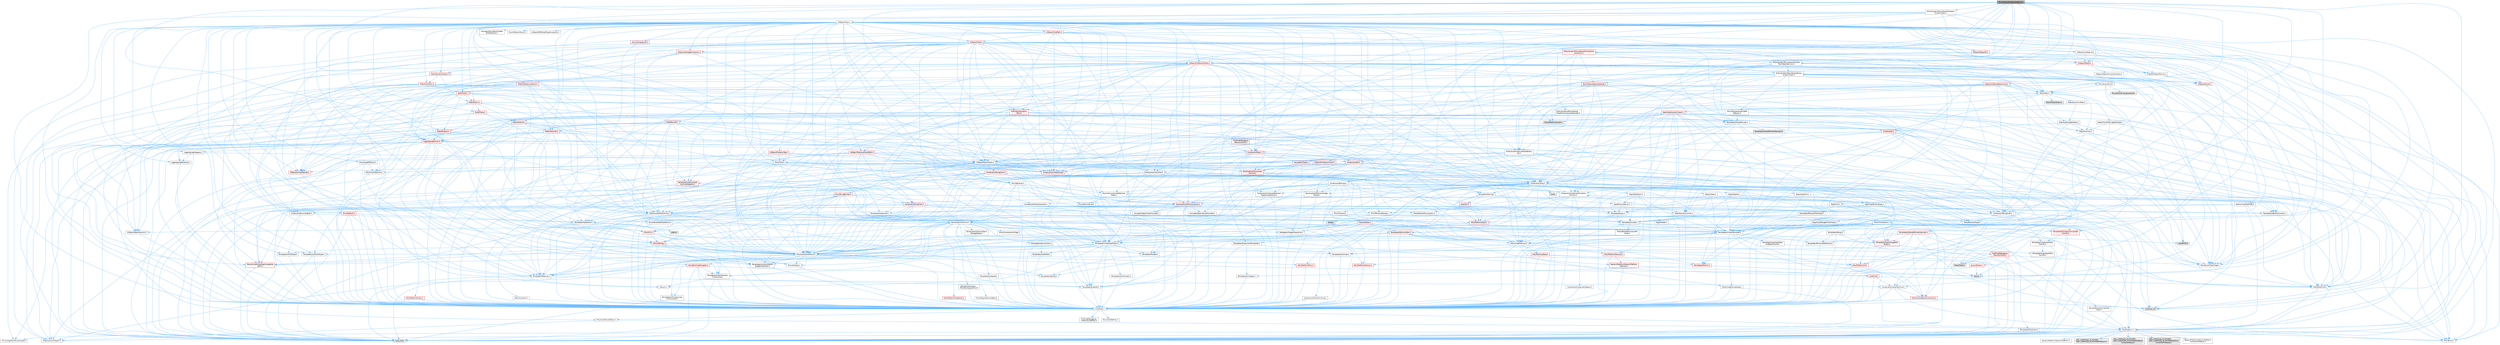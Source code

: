digraph "MovieScenePropertyRegistry.h"
{
 // INTERACTIVE_SVG=YES
 // LATEX_PDF_SIZE
  bgcolor="transparent";
  edge [fontname=Helvetica,fontsize=10,labelfontname=Helvetica,labelfontsize=10];
  node [fontname=Helvetica,fontsize=10,shape=box,height=0.2,width=0.4];
  Node1 [id="Node000001",label="MovieScenePropertyRegistry.h",height=0.2,width=0.4,color="gray40", fillcolor="grey60", style="filled", fontcolor="black",tooltip=" "];
  Node1 -> Node2 [id="edge1_Node000001_Node000002",color="steelblue1",style="solid",tooltip=" "];
  Node2 [id="Node000002",label="Containers/Array.h",height=0.2,width=0.4,color="grey40", fillcolor="white", style="filled",URL="$df/dd0/Array_8h.html",tooltip=" "];
  Node2 -> Node3 [id="edge2_Node000002_Node000003",color="steelblue1",style="solid",tooltip=" "];
  Node3 [id="Node000003",label="CoreTypes.h",height=0.2,width=0.4,color="grey40", fillcolor="white", style="filled",URL="$dc/dec/CoreTypes_8h.html",tooltip=" "];
  Node3 -> Node4 [id="edge3_Node000003_Node000004",color="steelblue1",style="solid",tooltip=" "];
  Node4 [id="Node000004",label="HAL/Platform.h",height=0.2,width=0.4,color="grey40", fillcolor="white", style="filled",URL="$d9/dd0/Platform_8h.html",tooltip=" "];
  Node4 -> Node5 [id="edge4_Node000004_Node000005",color="steelblue1",style="solid",tooltip=" "];
  Node5 [id="Node000005",label="Misc/Build.h",height=0.2,width=0.4,color="grey40", fillcolor="white", style="filled",URL="$d3/dbb/Build_8h.html",tooltip=" "];
  Node4 -> Node6 [id="edge5_Node000004_Node000006",color="steelblue1",style="solid",tooltip=" "];
  Node6 [id="Node000006",label="Misc/LargeWorldCoordinates.h",height=0.2,width=0.4,color="grey40", fillcolor="white", style="filled",URL="$d2/dcb/LargeWorldCoordinates_8h.html",tooltip=" "];
  Node4 -> Node7 [id="edge6_Node000004_Node000007",color="steelblue1",style="solid",tooltip=" "];
  Node7 [id="Node000007",label="type_traits",height=0.2,width=0.4,color="grey60", fillcolor="#E0E0E0", style="filled",tooltip=" "];
  Node4 -> Node8 [id="edge7_Node000004_Node000008",color="steelblue1",style="solid",tooltip=" "];
  Node8 [id="Node000008",label="PreprocessorHelpers.h",height=0.2,width=0.4,color="grey40", fillcolor="white", style="filled",URL="$db/ddb/PreprocessorHelpers_8h.html",tooltip=" "];
  Node4 -> Node9 [id="edge8_Node000004_Node000009",color="steelblue1",style="solid",tooltip=" "];
  Node9 [id="Node000009",label="UBT_COMPILED_PLATFORM\l/UBT_COMPILED_PLATFORMPlatform\lCompilerPreSetup.h",height=0.2,width=0.4,color="grey60", fillcolor="#E0E0E0", style="filled",tooltip=" "];
  Node4 -> Node10 [id="edge9_Node000004_Node000010",color="steelblue1",style="solid",tooltip=" "];
  Node10 [id="Node000010",label="GenericPlatform/GenericPlatform\lCompilerPreSetup.h",height=0.2,width=0.4,color="grey40", fillcolor="white", style="filled",URL="$d9/dc8/GenericPlatformCompilerPreSetup_8h.html",tooltip=" "];
  Node4 -> Node11 [id="edge10_Node000004_Node000011",color="steelblue1",style="solid",tooltip=" "];
  Node11 [id="Node000011",label="GenericPlatform/GenericPlatform.h",height=0.2,width=0.4,color="grey40", fillcolor="white", style="filled",URL="$d6/d84/GenericPlatform_8h.html",tooltip=" "];
  Node4 -> Node12 [id="edge11_Node000004_Node000012",color="steelblue1",style="solid",tooltip=" "];
  Node12 [id="Node000012",label="UBT_COMPILED_PLATFORM\l/UBT_COMPILED_PLATFORMPlatform.h",height=0.2,width=0.4,color="grey60", fillcolor="#E0E0E0", style="filled",tooltip=" "];
  Node4 -> Node13 [id="edge12_Node000004_Node000013",color="steelblue1",style="solid",tooltip=" "];
  Node13 [id="Node000013",label="UBT_COMPILED_PLATFORM\l/UBT_COMPILED_PLATFORMPlatform\lCompilerSetup.h",height=0.2,width=0.4,color="grey60", fillcolor="#E0E0E0", style="filled",tooltip=" "];
  Node3 -> Node14 [id="edge13_Node000003_Node000014",color="steelblue1",style="solid",tooltip=" "];
  Node14 [id="Node000014",label="ProfilingDebugging\l/UMemoryDefines.h",height=0.2,width=0.4,color="grey40", fillcolor="white", style="filled",URL="$d2/da2/UMemoryDefines_8h.html",tooltip=" "];
  Node3 -> Node15 [id="edge14_Node000003_Node000015",color="steelblue1",style="solid",tooltip=" "];
  Node15 [id="Node000015",label="Misc/CoreMiscDefines.h",height=0.2,width=0.4,color="grey40", fillcolor="white", style="filled",URL="$da/d38/CoreMiscDefines_8h.html",tooltip=" "];
  Node15 -> Node4 [id="edge15_Node000015_Node000004",color="steelblue1",style="solid",tooltip=" "];
  Node15 -> Node8 [id="edge16_Node000015_Node000008",color="steelblue1",style="solid",tooltip=" "];
  Node3 -> Node16 [id="edge17_Node000003_Node000016",color="steelblue1",style="solid",tooltip=" "];
  Node16 [id="Node000016",label="Misc/CoreDefines.h",height=0.2,width=0.4,color="grey40", fillcolor="white", style="filled",URL="$d3/dd2/CoreDefines_8h.html",tooltip=" "];
  Node2 -> Node17 [id="edge18_Node000002_Node000017",color="steelblue1",style="solid",tooltip=" "];
  Node17 [id="Node000017",label="Misc/AssertionMacros.h",height=0.2,width=0.4,color="grey40", fillcolor="white", style="filled",URL="$d0/dfa/AssertionMacros_8h.html",tooltip=" "];
  Node17 -> Node3 [id="edge19_Node000017_Node000003",color="steelblue1",style="solid",tooltip=" "];
  Node17 -> Node4 [id="edge20_Node000017_Node000004",color="steelblue1",style="solid",tooltip=" "];
  Node17 -> Node18 [id="edge21_Node000017_Node000018",color="steelblue1",style="solid",tooltip=" "];
  Node18 [id="Node000018",label="HAL/PlatformMisc.h",height=0.2,width=0.4,color="red", fillcolor="#FFF0F0", style="filled",URL="$d0/df5/PlatformMisc_8h.html",tooltip=" "];
  Node18 -> Node3 [id="edge22_Node000018_Node000003",color="steelblue1",style="solid",tooltip=" "];
  Node17 -> Node8 [id="edge23_Node000017_Node000008",color="steelblue1",style="solid",tooltip=" "];
  Node17 -> Node54 [id="edge24_Node000017_Node000054",color="steelblue1",style="solid",tooltip=" "];
  Node54 [id="Node000054",label="Templates/EnableIf.h",height=0.2,width=0.4,color="grey40", fillcolor="white", style="filled",URL="$d7/d60/EnableIf_8h.html",tooltip=" "];
  Node54 -> Node3 [id="edge25_Node000054_Node000003",color="steelblue1",style="solid",tooltip=" "];
  Node17 -> Node55 [id="edge26_Node000017_Node000055",color="steelblue1",style="solid",tooltip=" "];
  Node55 [id="Node000055",label="Templates/IsArrayOrRefOf\lTypeByPredicate.h",height=0.2,width=0.4,color="grey40", fillcolor="white", style="filled",URL="$d6/da1/IsArrayOrRefOfTypeByPredicate_8h.html",tooltip=" "];
  Node55 -> Node3 [id="edge27_Node000055_Node000003",color="steelblue1",style="solid",tooltip=" "];
  Node17 -> Node56 [id="edge28_Node000017_Node000056",color="steelblue1",style="solid",tooltip=" "];
  Node56 [id="Node000056",label="Templates/IsValidVariadic\lFunctionArg.h",height=0.2,width=0.4,color="grey40", fillcolor="white", style="filled",URL="$d0/dc8/IsValidVariadicFunctionArg_8h.html",tooltip=" "];
  Node56 -> Node3 [id="edge29_Node000056_Node000003",color="steelblue1",style="solid",tooltip=" "];
  Node56 -> Node57 [id="edge30_Node000056_Node000057",color="steelblue1",style="solid",tooltip=" "];
  Node57 [id="Node000057",label="IsEnum.h",height=0.2,width=0.4,color="grey40", fillcolor="white", style="filled",URL="$d4/de5/IsEnum_8h.html",tooltip=" "];
  Node56 -> Node7 [id="edge31_Node000056_Node000007",color="steelblue1",style="solid",tooltip=" "];
  Node17 -> Node58 [id="edge32_Node000017_Node000058",color="steelblue1",style="solid",tooltip=" "];
  Node58 [id="Node000058",label="Traits/IsCharEncodingCompatible\lWith.h",height=0.2,width=0.4,color="red", fillcolor="#FFF0F0", style="filled",URL="$df/dd1/IsCharEncodingCompatibleWith_8h.html",tooltip=" "];
  Node58 -> Node7 [id="edge33_Node000058_Node000007",color="steelblue1",style="solid",tooltip=" "];
  Node17 -> Node60 [id="edge34_Node000017_Node000060",color="steelblue1",style="solid",tooltip=" "];
  Node60 [id="Node000060",label="Misc/VarArgs.h",height=0.2,width=0.4,color="grey40", fillcolor="white", style="filled",URL="$d5/d6f/VarArgs_8h.html",tooltip=" "];
  Node60 -> Node3 [id="edge35_Node000060_Node000003",color="steelblue1",style="solid",tooltip=" "];
  Node17 -> Node61 [id="edge36_Node000017_Node000061",color="steelblue1",style="solid",tooltip=" "];
  Node61 [id="Node000061",label="String/FormatStringSan.h",height=0.2,width=0.4,color="red", fillcolor="#FFF0F0", style="filled",URL="$d3/d8b/FormatStringSan_8h.html",tooltip=" "];
  Node61 -> Node7 [id="edge37_Node000061_Node000007",color="steelblue1",style="solid",tooltip=" "];
  Node61 -> Node3 [id="edge38_Node000061_Node000003",color="steelblue1",style="solid",tooltip=" "];
  Node61 -> Node62 [id="edge39_Node000061_Node000062",color="steelblue1",style="solid",tooltip=" "];
  Node62 [id="Node000062",label="Templates/Requires.h",height=0.2,width=0.4,color="grey40", fillcolor="white", style="filled",URL="$dc/d96/Requires_8h.html",tooltip=" "];
  Node62 -> Node54 [id="edge40_Node000062_Node000054",color="steelblue1",style="solid",tooltip=" "];
  Node62 -> Node7 [id="edge41_Node000062_Node000007",color="steelblue1",style="solid",tooltip=" "];
  Node61 -> Node63 [id="edge42_Node000061_Node000063",color="steelblue1",style="solid",tooltip=" "];
  Node63 [id="Node000063",label="Templates/Identity.h",height=0.2,width=0.4,color="grey40", fillcolor="white", style="filled",URL="$d0/dd5/Identity_8h.html",tooltip=" "];
  Node61 -> Node56 [id="edge43_Node000061_Node000056",color="steelblue1",style="solid",tooltip=" "];
  Node61 -> Node26 [id="edge44_Node000061_Node000026",color="steelblue1",style="solid",tooltip=" "];
  Node26 [id="Node000026",label="Containers/ContainersFwd.h",height=0.2,width=0.4,color="grey40", fillcolor="white", style="filled",URL="$d4/d0a/ContainersFwd_8h.html",tooltip=" "];
  Node26 -> Node4 [id="edge45_Node000026_Node000004",color="steelblue1",style="solid",tooltip=" "];
  Node26 -> Node3 [id="edge46_Node000026_Node000003",color="steelblue1",style="solid",tooltip=" "];
  Node26 -> Node23 [id="edge47_Node000026_Node000023",color="steelblue1",style="solid",tooltip=" "];
  Node23 [id="Node000023",label="Traits/IsContiguousContainer.h",height=0.2,width=0.4,color="red", fillcolor="#FFF0F0", style="filled",URL="$d5/d3c/IsContiguousContainer_8h.html",tooltip=" "];
  Node23 -> Node3 [id="edge48_Node000023_Node000003",color="steelblue1",style="solid",tooltip=" "];
  Node23 -> Node22 [id="edge49_Node000023_Node000022",color="steelblue1",style="solid",tooltip=" "];
  Node22 [id="Node000022",label="initializer_list",height=0.2,width=0.4,color="grey60", fillcolor="#E0E0E0", style="filled",tooltip=" "];
  Node17 -> Node67 [id="edge50_Node000017_Node000067",color="steelblue1",style="solid",tooltip=" "];
  Node67 [id="Node000067",label="atomic",height=0.2,width=0.4,color="grey60", fillcolor="#E0E0E0", style="filled",tooltip=" "];
  Node2 -> Node68 [id="edge51_Node000002_Node000068",color="steelblue1",style="solid",tooltip=" "];
  Node68 [id="Node000068",label="Misc/IntrusiveUnsetOptional\lState.h",height=0.2,width=0.4,color="grey40", fillcolor="white", style="filled",URL="$d2/d0a/IntrusiveUnsetOptionalState_8h.html",tooltip=" "];
  Node68 -> Node69 [id="edge52_Node000068_Node000069",color="steelblue1",style="solid",tooltip=" "];
  Node69 [id="Node000069",label="Misc/OptionalFwd.h",height=0.2,width=0.4,color="grey40", fillcolor="white", style="filled",URL="$dc/d50/OptionalFwd_8h.html",tooltip=" "];
  Node2 -> Node70 [id="edge53_Node000002_Node000070",color="steelblue1",style="solid",tooltip=" "];
  Node70 [id="Node000070",label="Misc/ReverseIterate.h",height=0.2,width=0.4,color="grey40", fillcolor="white", style="filled",URL="$db/de3/ReverseIterate_8h.html",tooltip=" "];
  Node70 -> Node4 [id="edge54_Node000070_Node000004",color="steelblue1",style="solid",tooltip=" "];
  Node70 -> Node71 [id="edge55_Node000070_Node000071",color="steelblue1",style="solid",tooltip=" "];
  Node71 [id="Node000071",label="iterator",height=0.2,width=0.4,color="grey60", fillcolor="#E0E0E0", style="filled",tooltip=" "];
  Node2 -> Node72 [id="edge56_Node000002_Node000072",color="steelblue1",style="solid",tooltip=" "];
  Node72 [id="Node000072",label="HAL/UnrealMemory.h",height=0.2,width=0.4,color="grey40", fillcolor="white", style="filled",URL="$d9/d96/UnrealMemory_8h.html",tooltip=" "];
  Node72 -> Node3 [id="edge57_Node000072_Node000003",color="steelblue1",style="solid",tooltip=" "];
  Node72 -> Node73 [id="edge58_Node000072_Node000073",color="steelblue1",style="solid",tooltip=" "];
  Node73 [id="Node000073",label="GenericPlatform/GenericPlatform\lMemory.h",height=0.2,width=0.4,color="red", fillcolor="#FFF0F0", style="filled",URL="$dd/d22/GenericPlatformMemory_8h.html",tooltip=" "];
  Node73 -> Node25 [id="edge59_Node000073_Node000025",color="steelblue1",style="solid",tooltip=" "];
  Node25 [id="Node000025",label="CoreFwd.h",height=0.2,width=0.4,color="red", fillcolor="#FFF0F0", style="filled",URL="$d1/d1e/CoreFwd_8h.html",tooltip=" "];
  Node25 -> Node3 [id="edge60_Node000025_Node000003",color="steelblue1",style="solid",tooltip=" "];
  Node25 -> Node26 [id="edge61_Node000025_Node000026",color="steelblue1",style="solid",tooltip=" "];
  Node25 -> Node27 [id="edge62_Node000025_Node000027",color="steelblue1",style="solid",tooltip=" "];
  Node27 [id="Node000027",label="Math/MathFwd.h",height=0.2,width=0.4,color="grey40", fillcolor="white", style="filled",URL="$d2/d10/MathFwd_8h.html",tooltip=" "];
  Node27 -> Node4 [id="edge63_Node000027_Node000004",color="steelblue1",style="solid",tooltip=" "];
  Node73 -> Node3 [id="edge64_Node000073_Node000003",color="steelblue1",style="solid",tooltip=" "];
  Node72 -> Node76 [id="edge65_Node000072_Node000076",color="steelblue1",style="solid",tooltip=" "];
  Node76 [id="Node000076",label="HAL/MemoryBase.h",height=0.2,width=0.4,color="red", fillcolor="#FFF0F0", style="filled",URL="$d6/d9f/MemoryBase_8h.html",tooltip=" "];
  Node76 -> Node3 [id="edge66_Node000076_Node000003",color="steelblue1",style="solid",tooltip=" "];
  Node76 -> Node47 [id="edge67_Node000076_Node000047",color="steelblue1",style="solid",tooltip=" "];
  Node47 [id="Node000047",label="HAL/PlatformAtomics.h",height=0.2,width=0.4,color="red", fillcolor="#FFF0F0", style="filled",URL="$d3/d36/PlatformAtomics_8h.html",tooltip=" "];
  Node47 -> Node3 [id="edge68_Node000047_Node000003",color="steelblue1",style="solid",tooltip=" "];
  Node76 -> Node30 [id="edge69_Node000076_Node000030",color="steelblue1",style="solid",tooltip=" "];
  Node30 [id="Node000030",label="HAL/PlatformCrt.h",height=0.2,width=0.4,color="red", fillcolor="#FFF0F0", style="filled",URL="$d8/d75/PlatformCrt_8h.html",tooltip=" "];
  Node76 -> Node80 [id="edge70_Node000076_Node000080",color="steelblue1",style="solid",tooltip=" "];
  Node80 [id="Node000080",label="Templates/Atomic.h",height=0.2,width=0.4,color="red", fillcolor="#FFF0F0", style="filled",URL="$d3/d91/Atomic_8h.html",tooltip=" "];
  Node80 -> Node83 [id="edge71_Node000080_Node000083",color="steelblue1",style="solid",tooltip=" "];
  Node83 [id="Node000083",label="Templates/IsIntegral.h",height=0.2,width=0.4,color="grey40", fillcolor="white", style="filled",URL="$da/d64/IsIntegral_8h.html",tooltip=" "];
  Node83 -> Node3 [id="edge72_Node000083_Node000003",color="steelblue1",style="solid",tooltip=" "];
  Node80 -> Node67 [id="edge73_Node000080_Node000067",color="steelblue1",style="solid",tooltip=" "];
  Node72 -> Node89 [id="edge74_Node000072_Node000089",color="steelblue1",style="solid",tooltip=" "];
  Node89 [id="Node000089",label="HAL/PlatformMemory.h",height=0.2,width=0.4,color="red", fillcolor="#FFF0F0", style="filled",URL="$de/d68/PlatformMemory_8h.html",tooltip=" "];
  Node89 -> Node3 [id="edge75_Node000089_Node000003",color="steelblue1",style="solid",tooltip=" "];
  Node89 -> Node73 [id="edge76_Node000089_Node000073",color="steelblue1",style="solid",tooltip=" "];
  Node72 -> Node91 [id="edge77_Node000072_Node000091",color="steelblue1",style="solid",tooltip=" "];
  Node91 [id="Node000091",label="ProfilingDebugging\l/MemoryTrace.h",height=0.2,width=0.4,color="red", fillcolor="#FFF0F0", style="filled",URL="$da/dd7/MemoryTrace_8h.html",tooltip=" "];
  Node91 -> Node4 [id="edge78_Node000091_Node000004",color="steelblue1",style="solid",tooltip=" "];
  Node91 -> Node42 [id="edge79_Node000091_Node000042",color="steelblue1",style="solid",tooltip=" "];
  Node42 [id="Node000042",label="Misc/EnumClassFlags.h",height=0.2,width=0.4,color="grey40", fillcolor="white", style="filled",URL="$d8/de7/EnumClassFlags_8h.html",tooltip=" "];
  Node91 -> Node53 [id="edge80_Node000091_Node000053",color="steelblue1",style="solid",tooltip=" "];
  Node53 [id="Node000053",label="Trace/Trace.h",height=0.2,width=0.4,color="grey60", fillcolor="#E0E0E0", style="filled",tooltip=" "];
  Node72 -> Node92 [id="edge81_Node000072_Node000092",color="steelblue1",style="solid",tooltip=" "];
  Node92 [id="Node000092",label="Templates/IsPointer.h",height=0.2,width=0.4,color="grey40", fillcolor="white", style="filled",URL="$d7/d05/IsPointer_8h.html",tooltip=" "];
  Node92 -> Node3 [id="edge82_Node000092_Node000003",color="steelblue1",style="solid",tooltip=" "];
  Node2 -> Node93 [id="edge83_Node000002_Node000093",color="steelblue1",style="solid",tooltip=" "];
  Node93 [id="Node000093",label="Templates/UnrealTypeTraits.h",height=0.2,width=0.4,color="grey40", fillcolor="white", style="filled",URL="$d2/d2d/UnrealTypeTraits_8h.html",tooltip=" "];
  Node93 -> Node3 [id="edge84_Node000093_Node000003",color="steelblue1",style="solid",tooltip=" "];
  Node93 -> Node92 [id="edge85_Node000093_Node000092",color="steelblue1",style="solid",tooltip=" "];
  Node93 -> Node17 [id="edge86_Node000093_Node000017",color="steelblue1",style="solid",tooltip=" "];
  Node93 -> Node85 [id="edge87_Node000093_Node000085",color="steelblue1",style="solid",tooltip=" "];
  Node85 [id="Node000085",label="Templates/AndOrNot.h",height=0.2,width=0.4,color="grey40", fillcolor="white", style="filled",URL="$db/d0a/AndOrNot_8h.html",tooltip=" "];
  Node85 -> Node3 [id="edge88_Node000085_Node000003",color="steelblue1",style="solid",tooltip=" "];
  Node93 -> Node54 [id="edge89_Node000093_Node000054",color="steelblue1",style="solid",tooltip=" "];
  Node93 -> Node94 [id="edge90_Node000093_Node000094",color="steelblue1",style="solid",tooltip=" "];
  Node94 [id="Node000094",label="Templates/IsArithmetic.h",height=0.2,width=0.4,color="grey40", fillcolor="white", style="filled",URL="$d2/d5d/IsArithmetic_8h.html",tooltip=" "];
  Node94 -> Node3 [id="edge91_Node000094_Node000003",color="steelblue1",style="solid",tooltip=" "];
  Node93 -> Node57 [id="edge92_Node000093_Node000057",color="steelblue1",style="solid",tooltip=" "];
  Node93 -> Node95 [id="edge93_Node000093_Node000095",color="steelblue1",style="solid",tooltip=" "];
  Node95 [id="Node000095",label="Templates/Models.h",height=0.2,width=0.4,color="grey40", fillcolor="white", style="filled",URL="$d3/d0c/Models_8h.html",tooltip=" "];
  Node95 -> Node63 [id="edge94_Node000095_Node000063",color="steelblue1",style="solid",tooltip=" "];
  Node93 -> Node96 [id="edge95_Node000093_Node000096",color="steelblue1",style="solid",tooltip=" "];
  Node96 [id="Node000096",label="Templates/IsPODType.h",height=0.2,width=0.4,color="grey40", fillcolor="white", style="filled",URL="$d7/db1/IsPODType_8h.html",tooltip=" "];
  Node96 -> Node3 [id="edge96_Node000096_Node000003",color="steelblue1",style="solid",tooltip=" "];
  Node93 -> Node97 [id="edge97_Node000093_Node000097",color="steelblue1",style="solid",tooltip=" "];
  Node97 [id="Node000097",label="Templates/IsUECoreType.h",height=0.2,width=0.4,color="grey40", fillcolor="white", style="filled",URL="$d1/db8/IsUECoreType_8h.html",tooltip=" "];
  Node97 -> Node3 [id="edge98_Node000097_Node000003",color="steelblue1",style="solid",tooltip=" "];
  Node97 -> Node7 [id="edge99_Node000097_Node000007",color="steelblue1",style="solid",tooltip=" "];
  Node93 -> Node86 [id="edge100_Node000093_Node000086",color="steelblue1",style="solid",tooltip=" "];
  Node86 [id="Node000086",label="Templates/IsTriviallyCopy\lConstructible.h",height=0.2,width=0.4,color="grey40", fillcolor="white", style="filled",URL="$d3/d78/IsTriviallyCopyConstructible_8h.html",tooltip=" "];
  Node86 -> Node3 [id="edge101_Node000086_Node000003",color="steelblue1",style="solid",tooltip=" "];
  Node86 -> Node7 [id="edge102_Node000086_Node000007",color="steelblue1",style="solid",tooltip=" "];
  Node2 -> Node98 [id="edge103_Node000002_Node000098",color="steelblue1",style="solid",tooltip=" "];
  Node98 [id="Node000098",label="Templates/UnrealTemplate.h",height=0.2,width=0.4,color="grey40", fillcolor="white", style="filled",URL="$d4/d24/UnrealTemplate_8h.html",tooltip=" "];
  Node98 -> Node3 [id="edge104_Node000098_Node000003",color="steelblue1",style="solid",tooltip=" "];
  Node98 -> Node92 [id="edge105_Node000098_Node000092",color="steelblue1",style="solid",tooltip=" "];
  Node98 -> Node72 [id="edge106_Node000098_Node000072",color="steelblue1",style="solid",tooltip=" "];
  Node98 -> Node99 [id="edge107_Node000098_Node000099",color="steelblue1",style="solid",tooltip=" "];
  Node99 [id="Node000099",label="Templates/CopyQualifiers\lAndRefsFromTo.h",height=0.2,width=0.4,color="grey40", fillcolor="white", style="filled",URL="$d3/db3/CopyQualifiersAndRefsFromTo_8h.html",tooltip=" "];
  Node99 -> Node100 [id="edge108_Node000099_Node000100",color="steelblue1",style="solid",tooltip=" "];
  Node100 [id="Node000100",label="Templates/CopyQualifiers\lFromTo.h",height=0.2,width=0.4,color="grey40", fillcolor="white", style="filled",URL="$d5/db4/CopyQualifiersFromTo_8h.html",tooltip=" "];
  Node98 -> Node93 [id="edge109_Node000098_Node000093",color="steelblue1",style="solid",tooltip=" "];
  Node98 -> Node101 [id="edge110_Node000098_Node000101",color="steelblue1",style="solid",tooltip=" "];
  Node101 [id="Node000101",label="Templates/RemoveReference.h",height=0.2,width=0.4,color="grey40", fillcolor="white", style="filled",URL="$da/dbe/RemoveReference_8h.html",tooltip=" "];
  Node101 -> Node3 [id="edge111_Node000101_Node000003",color="steelblue1",style="solid",tooltip=" "];
  Node98 -> Node62 [id="edge112_Node000098_Node000062",color="steelblue1",style="solid",tooltip=" "];
  Node98 -> Node102 [id="edge113_Node000098_Node000102",color="steelblue1",style="solid",tooltip=" "];
  Node102 [id="Node000102",label="Templates/TypeCompatible\lBytes.h",height=0.2,width=0.4,color="red", fillcolor="#FFF0F0", style="filled",URL="$df/d0a/TypeCompatibleBytes_8h.html",tooltip=" "];
  Node102 -> Node3 [id="edge114_Node000102_Node000003",color="steelblue1",style="solid",tooltip=" "];
  Node102 -> Node7 [id="edge115_Node000102_Node000007",color="steelblue1",style="solid",tooltip=" "];
  Node98 -> Node63 [id="edge116_Node000098_Node000063",color="steelblue1",style="solid",tooltip=" "];
  Node98 -> Node23 [id="edge117_Node000098_Node000023",color="steelblue1",style="solid",tooltip=" "];
  Node98 -> Node103 [id="edge118_Node000098_Node000103",color="steelblue1",style="solid",tooltip=" "];
  Node103 [id="Node000103",label="Traits/UseBitwiseSwap.h",height=0.2,width=0.4,color="grey40", fillcolor="white", style="filled",URL="$db/df3/UseBitwiseSwap_8h.html",tooltip=" "];
  Node103 -> Node3 [id="edge119_Node000103_Node000003",color="steelblue1",style="solid",tooltip=" "];
  Node103 -> Node7 [id="edge120_Node000103_Node000007",color="steelblue1",style="solid",tooltip=" "];
  Node98 -> Node7 [id="edge121_Node000098_Node000007",color="steelblue1",style="solid",tooltip=" "];
  Node2 -> Node104 [id="edge122_Node000002_Node000104",color="steelblue1",style="solid",tooltip=" "];
  Node104 [id="Node000104",label="Containers/AllowShrinking.h",height=0.2,width=0.4,color="grey40", fillcolor="white", style="filled",URL="$d7/d1a/AllowShrinking_8h.html",tooltip=" "];
  Node104 -> Node3 [id="edge123_Node000104_Node000003",color="steelblue1",style="solid",tooltip=" "];
  Node2 -> Node105 [id="edge124_Node000002_Node000105",color="steelblue1",style="solid",tooltip=" "];
  Node105 [id="Node000105",label="Containers/ContainerAllocation\lPolicies.h",height=0.2,width=0.4,color="grey40", fillcolor="white", style="filled",URL="$d7/dff/ContainerAllocationPolicies_8h.html",tooltip=" "];
  Node105 -> Node3 [id="edge125_Node000105_Node000003",color="steelblue1",style="solid",tooltip=" "];
  Node105 -> Node106 [id="edge126_Node000105_Node000106",color="steelblue1",style="solid",tooltip=" "];
  Node106 [id="Node000106",label="Containers/ContainerHelpers.h",height=0.2,width=0.4,color="grey40", fillcolor="white", style="filled",URL="$d7/d33/ContainerHelpers_8h.html",tooltip=" "];
  Node106 -> Node3 [id="edge127_Node000106_Node000003",color="steelblue1",style="solid",tooltip=" "];
  Node105 -> Node105 [id="edge128_Node000105_Node000105",color="steelblue1",style="solid",tooltip=" "];
  Node105 -> Node107 [id="edge129_Node000105_Node000107",color="steelblue1",style="solid",tooltip=" "];
  Node107 [id="Node000107",label="HAL/PlatformMath.h",height=0.2,width=0.4,color="red", fillcolor="#FFF0F0", style="filled",URL="$dc/d53/PlatformMath_8h.html",tooltip=" "];
  Node107 -> Node3 [id="edge130_Node000107_Node000003",color="steelblue1",style="solid",tooltip=" "];
  Node105 -> Node72 [id="edge131_Node000105_Node000072",color="steelblue1",style="solid",tooltip=" "];
  Node105 -> Node40 [id="edge132_Node000105_Node000040",color="steelblue1",style="solid",tooltip=" "];
  Node40 [id="Node000040",label="Math/NumericLimits.h",height=0.2,width=0.4,color="grey40", fillcolor="white", style="filled",URL="$df/d1b/NumericLimits_8h.html",tooltip=" "];
  Node40 -> Node3 [id="edge133_Node000040_Node000003",color="steelblue1",style="solid",tooltip=" "];
  Node105 -> Node17 [id="edge134_Node000105_Node000017",color="steelblue1",style="solid",tooltip=" "];
  Node105 -> Node115 [id="edge135_Node000105_Node000115",color="steelblue1",style="solid",tooltip=" "];
  Node115 [id="Node000115",label="Templates/IsPolymorphic.h",height=0.2,width=0.4,color="grey40", fillcolor="white", style="filled",URL="$dc/d20/IsPolymorphic_8h.html",tooltip=" "];
  Node105 -> Node116 [id="edge136_Node000105_Node000116",color="steelblue1",style="solid",tooltip=" "];
  Node116 [id="Node000116",label="Templates/MemoryOps.h",height=0.2,width=0.4,color="red", fillcolor="#FFF0F0", style="filled",URL="$db/dea/MemoryOps_8h.html",tooltip=" "];
  Node116 -> Node3 [id="edge137_Node000116_Node000003",color="steelblue1",style="solid",tooltip=" "];
  Node116 -> Node72 [id="edge138_Node000116_Node000072",color="steelblue1",style="solid",tooltip=" "];
  Node116 -> Node86 [id="edge139_Node000116_Node000086",color="steelblue1",style="solid",tooltip=" "];
  Node116 -> Node62 [id="edge140_Node000116_Node000062",color="steelblue1",style="solid",tooltip=" "];
  Node116 -> Node93 [id="edge141_Node000116_Node000093",color="steelblue1",style="solid",tooltip=" "];
  Node116 -> Node103 [id="edge142_Node000116_Node000103",color="steelblue1",style="solid",tooltip=" "];
  Node116 -> Node7 [id="edge143_Node000116_Node000007",color="steelblue1",style="solid",tooltip=" "];
  Node105 -> Node102 [id="edge144_Node000105_Node000102",color="steelblue1",style="solid",tooltip=" "];
  Node105 -> Node7 [id="edge145_Node000105_Node000007",color="steelblue1",style="solid",tooltip=" "];
  Node2 -> Node117 [id="edge146_Node000002_Node000117",color="steelblue1",style="solid",tooltip=" "];
  Node117 [id="Node000117",label="Containers/ContainerElement\lTypeCompatibility.h",height=0.2,width=0.4,color="grey40", fillcolor="white", style="filled",URL="$df/ddf/ContainerElementTypeCompatibility_8h.html",tooltip=" "];
  Node117 -> Node3 [id="edge147_Node000117_Node000003",color="steelblue1",style="solid",tooltip=" "];
  Node117 -> Node93 [id="edge148_Node000117_Node000093",color="steelblue1",style="solid",tooltip=" "];
  Node2 -> Node118 [id="edge149_Node000002_Node000118",color="steelblue1",style="solid",tooltip=" "];
  Node118 [id="Node000118",label="Serialization/Archive.h",height=0.2,width=0.4,color="grey40", fillcolor="white", style="filled",URL="$d7/d3b/Archive_8h.html",tooltip=" "];
  Node118 -> Node25 [id="edge150_Node000118_Node000025",color="steelblue1",style="solid",tooltip=" "];
  Node118 -> Node3 [id="edge151_Node000118_Node000003",color="steelblue1",style="solid",tooltip=" "];
  Node118 -> Node119 [id="edge152_Node000118_Node000119",color="steelblue1",style="solid",tooltip=" "];
  Node119 [id="Node000119",label="HAL/PlatformProperties.h",height=0.2,width=0.4,color="red", fillcolor="#FFF0F0", style="filled",URL="$d9/db0/PlatformProperties_8h.html",tooltip=" "];
  Node119 -> Node3 [id="edge153_Node000119_Node000003",color="steelblue1",style="solid",tooltip=" "];
  Node118 -> Node122 [id="edge154_Node000118_Node000122",color="steelblue1",style="solid",tooltip=" "];
  Node122 [id="Node000122",label="Internationalization\l/TextNamespaceFwd.h",height=0.2,width=0.4,color="grey40", fillcolor="white", style="filled",URL="$d8/d97/TextNamespaceFwd_8h.html",tooltip=" "];
  Node122 -> Node3 [id="edge155_Node000122_Node000003",color="steelblue1",style="solid",tooltip=" "];
  Node118 -> Node27 [id="edge156_Node000118_Node000027",color="steelblue1",style="solid",tooltip=" "];
  Node118 -> Node17 [id="edge157_Node000118_Node000017",color="steelblue1",style="solid",tooltip=" "];
  Node118 -> Node5 [id="edge158_Node000118_Node000005",color="steelblue1",style="solid",tooltip=" "];
  Node118 -> Node41 [id="edge159_Node000118_Node000041",color="steelblue1",style="solid",tooltip=" "];
  Node41 [id="Node000041",label="Misc/CompressionFlags.h",height=0.2,width=0.4,color="grey40", fillcolor="white", style="filled",URL="$d9/d76/CompressionFlags_8h.html",tooltip=" "];
  Node118 -> Node123 [id="edge160_Node000118_Node000123",color="steelblue1",style="solid",tooltip=" "];
  Node123 [id="Node000123",label="Misc/EngineVersionBase.h",height=0.2,width=0.4,color="grey40", fillcolor="white", style="filled",URL="$d5/d2b/EngineVersionBase_8h.html",tooltip=" "];
  Node123 -> Node3 [id="edge161_Node000123_Node000003",color="steelblue1",style="solid",tooltip=" "];
  Node118 -> Node60 [id="edge162_Node000118_Node000060",color="steelblue1",style="solid",tooltip=" "];
  Node118 -> Node124 [id="edge163_Node000118_Node000124",color="steelblue1",style="solid",tooltip=" "];
  Node124 [id="Node000124",label="Serialization/ArchiveCook\lData.h",height=0.2,width=0.4,color="grey40", fillcolor="white", style="filled",URL="$dc/db6/ArchiveCookData_8h.html",tooltip=" "];
  Node124 -> Node4 [id="edge164_Node000124_Node000004",color="steelblue1",style="solid",tooltip=" "];
  Node118 -> Node125 [id="edge165_Node000118_Node000125",color="steelblue1",style="solid",tooltip=" "];
  Node125 [id="Node000125",label="Serialization/ArchiveSave\lPackageData.h",height=0.2,width=0.4,color="grey40", fillcolor="white", style="filled",URL="$d1/d37/ArchiveSavePackageData_8h.html",tooltip=" "];
  Node118 -> Node54 [id="edge166_Node000118_Node000054",color="steelblue1",style="solid",tooltip=" "];
  Node118 -> Node55 [id="edge167_Node000118_Node000055",color="steelblue1",style="solid",tooltip=" "];
  Node118 -> Node126 [id="edge168_Node000118_Node000126",color="steelblue1",style="solid",tooltip=" "];
  Node126 [id="Node000126",label="Templates/IsEnumClass.h",height=0.2,width=0.4,color="grey40", fillcolor="white", style="filled",URL="$d7/d15/IsEnumClass_8h.html",tooltip=" "];
  Node126 -> Node3 [id="edge169_Node000126_Node000003",color="steelblue1",style="solid",tooltip=" "];
  Node126 -> Node85 [id="edge170_Node000126_Node000085",color="steelblue1",style="solid",tooltip=" "];
  Node118 -> Node112 [id="edge171_Node000118_Node000112",color="steelblue1",style="solid",tooltip=" "];
  Node112 [id="Node000112",label="Templates/IsSigned.h",height=0.2,width=0.4,color="grey40", fillcolor="white", style="filled",URL="$d8/dd8/IsSigned_8h.html",tooltip=" "];
  Node112 -> Node3 [id="edge172_Node000112_Node000003",color="steelblue1",style="solid",tooltip=" "];
  Node118 -> Node56 [id="edge173_Node000118_Node000056",color="steelblue1",style="solid",tooltip=" "];
  Node118 -> Node98 [id="edge174_Node000118_Node000098",color="steelblue1",style="solid",tooltip=" "];
  Node118 -> Node58 [id="edge175_Node000118_Node000058",color="steelblue1",style="solid",tooltip=" "];
  Node118 -> Node127 [id="edge176_Node000118_Node000127",color="steelblue1",style="solid",tooltip=" "];
  Node127 [id="Node000127",label="UObject/ObjectVersion.h",height=0.2,width=0.4,color="grey40", fillcolor="white", style="filled",URL="$da/d63/ObjectVersion_8h.html",tooltip=" "];
  Node127 -> Node3 [id="edge177_Node000127_Node000003",color="steelblue1",style="solid",tooltip=" "];
  Node2 -> Node128 [id="edge178_Node000002_Node000128",color="steelblue1",style="solid",tooltip=" "];
  Node128 [id="Node000128",label="Serialization/MemoryImage\lWriter.h",height=0.2,width=0.4,color="grey40", fillcolor="white", style="filled",URL="$d0/d08/MemoryImageWriter_8h.html",tooltip=" "];
  Node128 -> Node3 [id="edge179_Node000128_Node000003",color="steelblue1",style="solid",tooltip=" "];
  Node128 -> Node129 [id="edge180_Node000128_Node000129",color="steelblue1",style="solid",tooltip=" "];
  Node129 [id="Node000129",label="Serialization/MemoryLayout.h",height=0.2,width=0.4,color="red", fillcolor="#FFF0F0", style="filled",URL="$d7/d66/MemoryLayout_8h.html",tooltip=" "];
  Node129 -> Node130 [id="edge181_Node000129_Node000130",color="steelblue1",style="solid",tooltip=" "];
  Node130 [id="Node000130",label="Concepts/StaticClassProvider.h",height=0.2,width=0.4,color="grey40", fillcolor="white", style="filled",URL="$dd/d83/StaticClassProvider_8h.html",tooltip=" "];
  Node129 -> Node131 [id="edge182_Node000129_Node000131",color="steelblue1",style="solid",tooltip=" "];
  Node131 [id="Node000131",label="Concepts/StaticStructProvider.h",height=0.2,width=0.4,color="grey40", fillcolor="white", style="filled",URL="$d5/d77/StaticStructProvider_8h.html",tooltip=" "];
  Node129 -> Node132 [id="edge183_Node000129_Node000132",color="steelblue1",style="solid",tooltip=" "];
  Node132 [id="Node000132",label="Containers/EnumAsByte.h",height=0.2,width=0.4,color="grey40", fillcolor="white", style="filled",URL="$d6/d9a/EnumAsByte_8h.html",tooltip=" "];
  Node132 -> Node3 [id="edge184_Node000132_Node000003",color="steelblue1",style="solid",tooltip=" "];
  Node132 -> Node96 [id="edge185_Node000132_Node000096",color="steelblue1",style="solid",tooltip=" "];
  Node132 -> Node133 [id="edge186_Node000132_Node000133",color="steelblue1",style="solid",tooltip=" "];
  Node133 [id="Node000133",label="Templates/TypeHash.h",height=0.2,width=0.4,color="grey40", fillcolor="white", style="filled",URL="$d1/d62/TypeHash_8h.html",tooltip=" "];
  Node133 -> Node3 [id="edge187_Node000133_Node000003",color="steelblue1",style="solid",tooltip=" "];
  Node133 -> Node62 [id="edge188_Node000133_Node000062",color="steelblue1",style="solid",tooltip=" "];
  Node133 -> Node134 [id="edge189_Node000133_Node000134",color="steelblue1",style="solid",tooltip=" "];
  Node134 [id="Node000134",label="Misc/Crc.h",height=0.2,width=0.4,color="red", fillcolor="#FFF0F0", style="filled",URL="$d4/dd2/Crc_8h.html",tooltip=" "];
  Node134 -> Node3 [id="edge190_Node000134_Node000003",color="steelblue1",style="solid",tooltip=" "];
  Node134 -> Node17 [id="edge191_Node000134_Node000017",color="steelblue1",style="solid",tooltip=" "];
  Node134 -> Node135 [id="edge192_Node000134_Node000135",color="steelblue1",style="solid",tooltip=" "];
  Node135 [id="Node000135",label="Misc/CString.h",height=0.2,width=0.4,color="red", fillcolor="#FFF0F0", style="filled",URL="$d2/d49/CString_8h.html",tooltip=" "];
  Node135 -> Node3 [id="edge193_Node000135_Node000003",color="steelblue1",style="solid",tooltip=" "];
  Node135 -> Node30 [id="edge194_Node000135_Node000030",color="steelblue1",style="solid",tooltip=" "];
  Node135 -> Node17 [id="edge195_Node000135_Node000017",color="steelblue1",style="solid",tooltip=" "];
  Node135 -> Node60 [id="edge196_Node000135_Node000060",color="steelblue1",style="solid",tooltip=" "];
  Node135 -> Node55 [id="edge197_Node000135_Node000055",color="steelblue1",style="solid",tooltip=" "];
  Node135 -> Node56 [id="edge198_Node000135_Node000056",color="steelblue1",style="solid",tooltip=" "];
  Node135 -> Node58 [id="edge199_Node000135_Node000058",color="steelblue1",style="solid",tooltip=" "];
  Node134 -> Node93 [id="edge200_Node000134_Node000093",color="steelblue1",style="solid",tooltip=" "];
  Node133 -> Node139 [id="edge201_Node000133_Node000139",color="steelblue1",style="solid",tooltip=" "];
  Node139 [id="Node000139",label="stdint.h",height=0.2,width=0.4,color="grey60", fillcolor="#E0E0E0", style="filled",tooltip=" "];
  Node133 -> Node7 [id="edge202_Node000133_Node000007",color="steelblue1",style="solid",tooltip=" "];
  Node129 -> Node20 [id="edge203_Node000129_Node000020",color="steelblue1",style="solid",tooltip=" "];
  Node20 [id="Node000020",label="Containers/StringFwd.h",height=0.2,width=0.4,color="grey40", fillcolor="white", style="filled",URL="$df/d37/StringFwd_8h.html",tooltip=" "];
  Node20 -> Node3 [id="edge204_Node000020_Node000003",color="steelblue1",style="solid",tooltip=" "];
  Node20 -> Node21 [id="edge205_Node000020_Node000021",color="steelblue1",style="solid",tooltip=" "];
  Node21 [id="Node000021",label="Traits/ElementType.h",height=0.2,width=0.4,color="grey40", fillcolor="white", style="filled",URL="$d5/d4f/ElementType_8h.html",tooltip=" "];
  Node21 -> Node4 [id="edge206_Node000021_Node000004",color="steelblue1",style="solid",tooltip=" "];
  Node21 -> Node22 [id="edge207_Node000021_Node000022",color="steelblue1",style="solid",tooltip=" "];
  Node21 -> Node7 [id="edge208_Node000021_Node000007",color="steelblue1",style="solid",tooltip=" "];
  Node20 -> Node23 [id="edge209_Node000020_Node000023",color="steelblue1",style="solid",tooltip=" "];
  Node129 -> Node72 [id="edge210_Node000129_Node000072",color="steelblue1",style="solid",tooltip=" "];
  Node129 -> Node54 [id="edge211_Node000129_Node000054",color="steelblue1",style="solid",tooltip=" "];
  Node129 -> Node141 [id="edge212_Node000129_Node000141",color="steelblue1",style="solid",tooltip=" "];
  Node141 [id="Node000141",label="Templates/IsAbstract.h",height=0.2,width=0.4,color="grey40", fillcolor="white", style="filled",URL="$d8/db7/IsAbstract_8h.html",tooltip=" "];
  Node129 -> Node115 [id="edge213_Node000129_Node000115",color="steelblue1",style="solid",tooltip=" "];
  Node129 -> Node95 [id="edge214_Node000129_Node000095",color="steelblue1",style="solid",tooltip=" "];
  Node129 -> Node98 [id="edge215_Node000129_Node000098",color="steelblue1",style="solid",tooltip=" "];
  Node2 -> Node142 [id="edge216_Node000002_Node000142",color="steelblue1",style="solid",tooltip=" "];
  Node142 [id="Node000142",label="Algo/Heapify.h",height=0.2,width=0.4,color="grey40", fillcolor="white", style="filled",URL="$d0/d2a/Heapify_8h.html",tooltip=" "];
  Node142 -> Node143 [id="edge217_Node000142_Node000143",color="steelblue1",style="solid",tooltip=" "];
  Node143 [id="Node000143",label="Algo/Impl/BinaryHeap.h",height=0.2,width=0.4,color="grey40", fillcolor="white", style="filled",URL="$d7/da3/Algo_2Impl_2BinaryHeap_8h.html",tooltip=" "];
  Node143 -> Node144 [id="edge218_Node000143_Node000144",color="steelblue1",style="solid",tooltip=" "];
  Node144 [id="Node000144",label="Templates/Invoke.h",height=0.2,width=0.4,color="grey40", fillcolor="white", style="filled",URL="$d7/deb/Invoke_8h.html",tooltip=" "];
  Node144 -> Node3 [id="edge219_Node000144_Node000003",color="steelblue1",style="solid",tooltip=" "];
  Node144 -> Node145 [id="edge220_Node000144_Node000145",color="steelblue1",style="solid",tooltip=" "];
  Node145 [id="Node000145",label="Traits/MemberFunctionPtr\lOuter.h",height=0.2,width=0.4,color="grey40", fillcolor="white", style="filled",URL="$db/da7/MemberFunctionPtrOuter_8h.html",tooltip=" "];
  Node144 -> Node98 [id="edge221_Node000144_Node000098",color="steelblue1",style="solid",tooltip=" "];
  Node144 -> Node7 [id="edge222_Node000144_Node000007",color="steelblue1",style="solid",tooltip=" "];
  Node143 -> Node146 [id="edge223_Node000143_Node000146",color="steelblue1",style="solid",tooltip=" "];
  Node146 [id="Node000146",label="Templates/Projection.h",height=0.2,width=0.4,color="grey40", fillcolor="white", style="filled",URL="$d7/df0/Projection_8h.html",tooltip=" "];
  Node146 -> Node7 [id="edge224_Node000146_Node000007",color="steelblue1",style="solid",tooltip=" "];
  Node143 -> Node147 [id="edge225_Node000143_Node000147",color="steelblue1",style="solid",tooltip=" "];
  Node147 [id="Node000147",label="Templates/ReversePredicate.h",height=0.2,width=0.4,color="grey40", fillcolor="white", style="filled",URL="$d8/d28/ReversePredicate_8h.html",tooltip=" "];
  Node147 -> Node144 [id="edge226_Node000147_Node000144",color="steelblue1",style="solid",tooltip=" "];
  Node147 -> Node98 [id="edge227_Node000147_Node000098",color="steelblue1",style="solid",tooltip=" "];
  Node143 -> Node7 [id="edge228_Node000143_Node000007",color="steelblue1",style="solid",tooltip=" "];
  Node142 -> Node148 [id="edge229_Node000142_Node000148",color="steelblue1",style="solid",tooltip=" "];
  Node148 [id="Node000148",label="Templates/IdentityFunctor.h",height=0.2,width=0.4,color="grey40", fillcolor="white", style="filled",URL="$d7/d2e/IdentityFunctor_8h.html",tooltip=" "];
  Node148 -> Node4 [id="edge230_Node000148_Node000004",color="steelblue1",style="solid",tooltip=" "];
  Node142 -> Node144 [id="edge231_Node000142_Node000144",color="steelblue1",style="solid",tooltip=" "];
  Node142 -> Node149 [id="edge232_Node000142_Node000149",color="steelblue1",style="solid",tooltip=" "];
  Node149 [id="Node000149",label="Templates/Less.h",height=0.2,width=0.4,color="grey40", fillcolor="white", style="filled",URL="$de/dc8/Less_8h.html",tooltip=" "];
  Node149 -> Node3 [id="edge233_Node000149_Node000003",color="steelblue1",style="solid",tooltip=" "];
  Node149 -> Node98 [id="edge234_Node000149_Node000098",color="steelblue1",style="solid",tooltip=" "];
  Node142 -> Node98 [id="edge235_Node000142_Node000098",color="steelblue1",style="solid",tooltip=" "];
  Node2 -> Node150 [id="edge236_Node000002_Node000150",color="steelblue1",style="solid",tooltip=" "];
  Node150 [id="Node000150",label="Algo/HeapSort.h",height=0.2,width=0.4,color="grey40", fillcolor="white", style="filled",URL="$d3/d92/HeapSort_8h.html",tooltip=" "];
  Node150 -> Node143 [id="edge237_Node000150_Node000143",color="steelblue1",style="solid",tooltip=" "];
  Node150 -> Node148 [id="edge238_Node000150_Node000148",color="steelblue1",style="solid",tooltip=" "];
  Node150 -> Node149 [id="edge239_Node000150_Node000149",color="steelblue1",style="solid",tooltip=" "];
  Node150 -> Node98 [id="edge240_Node000150_Node000098",color="steelblue1",style="solid",tooltip=" "];
  Node2 -> Node151 [id="edge241_Node000002_Node000151",color="steelblue1",style="solid",tooltip=" "];
  Node151 [id="Node000151",label="Algo/IsHeap.h",height=0.2,width=0.4,color="grey40", fillcolor="white", style="filled",URL="$de/d32/IsHeap_8h.html",tooltip=" "];
  Node151 -> Node143 [id="edge242_Node000151_Node000143",color="steelblue1",style="solid",tooltip=" "];
  Node151 -> Node148 [id="edge243_Node000151_Node000148",color="steelblue1",style="solid",tooltip=" "];
  Node151 -> Node144 [id="edge244_Node000151_Node000144",color="steelblue1",style="solid",tooltip=" "];
  Node151 -> Node149 [id="edge245_Node000151_Node000149",color="steelblue1",style="solid",tooltip=" "];
  Node151 -> Node98 [id="edge246_Node000151_Node000098",color="steelblue1",style="solid",tooltip=" "];
  Node2 -> Node143 [id="edge247_Node000002_Node000143",color="steelblue1",style="solid",tooltip=" "];
  Node2 -> Node152 [id="edge248_Node000002_Node000152",color="steelblue1",style="solid",tooltip=" "];
  Node152 [id="Node000152",label="Algo/StableSort.h",height=0.2,width=0.4,color="grey40", fillcolor="white", style="filled",URL="$d7/d3c/StableSort_8h.html",tooltip=" "];
  Node152 -> Node153 [id="edge249_Node000152_Node000153",color="steelblue1",style="solid",tooltip=" "];
  Node153 [id="Node000153",label="Algo/BinarySearch.h",height=0.2,width=0.4,color="grey40", fillcolor="white", style="filled",URL="$db/db4/BinarySearch_8h.html",tooltip=" "];
  Node153 -> Node148 [id="edge250_Node000153_Node000148",color="steelblue1",style="solid",tooltip=" "];
  Node153 -> Node144 [id="edge251_Node000153_Node000144",color="steelblue1",style="solid",tooltip=" "];
  Node153 -> Node149 [id="edge252_Node000153_Node000149",color="steelblue1",style="solid",tooltip=" "];
  Node152 -> Node154 [id="edge253_Node000152_Node000154",color="steelblue1",style="solid",tooltip=" "];
  Node154 [id="Node000154",label="Algo/Rotate.h",height=0.2,width=0.4,color="grey40", fillcolor="white", style="filled",URL="$dd/da7/Rotate_8h.html",tooltip=" "];
  Node154 -> Node98 [id="edge254_Node000154_Node000098",color="steelblue1",style="solid",tooltip=" "];
  Node152 -> Node148 [id="edge255_Node000152_Node000148",color="steelblue1",style="solid",tooltip=" "];
  Node152 -> Node144 [id="edge256_Node000152_Node000144",color="steelblue1",style="solid",tooltip=" "];
  Node152 -> Node149 [id="edge257_Node000152_Node000149",color="steelblue1",style="solid",tooltip=" "];
  Node152 -> Node98 [id="edge258_Node000152_Node000098",color="steelblue1",style="solid",tooltip=" "];
  Node2 -> Node155 [id="edge259_Node000002_Node000155",color="steelblue1",style="solid",tooltip=" "];
  Node155 [id="Node000155",label="Concepts/GetTypeHashable.h",height=0.2,width=0.4,color="grey40", fillcolor="white", style="filled",URL="$d3/da2/GetTypeHashable_8h.html",tooltip=" "];
  Node155 -> Node3 [id="edge260_Node000155_Node000003",color="steelblue1",style="solid",tooltip=" "];
  Node155 -> Node133 [id="edge261_Node000155_Node000133",color="steelblue1",style="solid",tooltip=" "];
  Node2 -> Node148 [id="edge262_Node000002_Node000148",color="steelblue1",style="solid",tooltip=" "];
  Node2 -> Node144 [id="edge263_Node000002_Node000144",color="steelblue1",style="solid",tooltip=" "];
  Node2 -> Node149 [id="edge264_Node000002_Node000149",color="steelblue1",style="solid",tooltip=" "];
  Node2 -> Node156 [id="edge265_Node000002_Node000156",color="steelblue1",style="solid",tooltip=" "];
  Node156 [id="Node000156",label="Templates/LosesQualifiers\lFromTo.h",height=0.2,width=0.4,color="grey40", fillcolor="white", style="filled",URL="$d2/db3/LosesQualifiersFromTo_8h.html",tooltip=" "];
  Node156 -> Node100 [id="edge266_Node000156_Node000100",color="steelblue1",style="solid",tooltip=" "];
  Node156 -> Node7 [id="edge267_Node000156_Node000007",color="steelblue1",style="solid",tooltip=" "];
  Node2 -> Node62 [id="edge268_Node000002_Node000062",color="steelblue1",style="solid",tooltip=" "];
  Node2 -> Node157 [id="edge269_Node000002_Node000157",color="steelblue1",style="solid",tooltip=" "];
  Node157 [id="Node000157",label="Templates/Sorting.h",height=0.2,width=0.4,color="grey40", fillcolor="white", style="filled",URL="$d3/d9e/Sorting_8h.html",tooltip=" "];
  Node157 -> Node3 [id="edge270_Node000157_Node000003",color="steelblue1",style="solid",tooltip=" "];
  Node157 -> Node153 [id="edge271_Node000157_Node000153",color="steelblue1",style="solid",tooltip=" "];
  Node157 -> Node158 [id="edge272_Node000157_Node000158",color="steelblue1",style="solid",tooltip=" "];
  Node158 [id="Node000158",label="Algo/Sort.h",height=0.2,width=0.4,color="red", fillcolor="#FFF0F0", style="filled",URL="$d1/d87/Sort_8h.html",tooltip=" "];
  Node157 -> Node107 [id="edge273_Node000157_Node000107",color="steelblue1",style="solid",tooltip=" "];
  Node157 -> Node149 [id="edge274_Node000157_Node000149",color="steelblue1",style="solid",tooltip=" "];
  Node2 -> Node161 [id="edge275_Node000002_Node000161",color="steelblue1",style="solid",tooltip=" "];
  Node161 [id="Node000161",label="Templates/AlignmentTemplates.h",height=0.2,width=0.4,color="grey40", fillcolor="white", style="filled",URL="$dd/d32/AlignmentTemplates_8h.html",tooltip=" "];
  Node161 -> Node3 [id="edge276_Node000161_Node000003",color="steelblue1",style="solid",tooltip=" "];
  Node161 -> Node83 [id="edge277_Node000161_Node000083",color="steelblue1",style="solid",tooltip=" "];
  Node161 -> Node92 [id="edge278_Node000161_Node000092",color="steelblue1",style="solid",tooltip=" "];
  Node2 -> Node21 [id="edge279_Node000002_Node000021",color="steelblue1",style="solid",tooltip=" "];
  Node2 -> Node113 [id="edge280_Node000002_Node000113",color="steelblue1",style="solid",tooltip=" "];
  Node113 [id="Node000113",label="limits",height=0.2,width=0.4,color="grey60", fillcolor="#E0E0E0", style="filled",tooltip=" "];
  Node2 -> Node7 [id="edge281_Node000002_Node000007",color="steelblue1",style="solid",tooltip=" "];
  Node1 -> Node162 [id="edge282_Node000001_Node000162",color="steelblue1",style="solid",tooltip=" "];
  Node162 [id="Node000162",label="Containers/ArrayView.h",height=0.2,width=0.4,color="grey40", fillcolor="white", style="filled",URL="$d7/df4/ArrayView_8h.html",tooltip=" "];
  Node162 -> Node3 [id="edge283_Node000162_Node000003",color="steelblue1",style="solid",tooltip=" "];
  Node162 -> Node26 [id="edge284_Node000162_Node000026",color="steelblue1",style="solid",tooltip=" "];
  Node162 -> Node17 [id="edge285_Node000162_Node000017",color="steelblue1",style="solid",tooltip=" "];
  Node162 -> Node70 [id="edge286_Node000162_Node000070",color="steelblue1",style="solid",tooltip=" "];
  Node162 -> Node68 [id="edge287_Node000162_Node000068",color="steelblue1",style="solid",tooltip=" "];
  Node162 -> Node144 [id="edge288_Node000162_Node000144",color="steelblue1",style="solid",tooltip=" "];
  Node162 -> Node93 [id="edge289_Node000162_Node000093",color="steelblue1",style="solid",tooltip=" "];
  Node162 -> Node21 [id="edge290_Node000162_Node000021",color="steelblue1",style="solid",tooltip=" "];
  Node162 -> Node2 [id="edge291_Node000162_Node000002",color="steelblue1",style="solid",tooltip=" "];
  Node162 -> Node160 [id="edge292_Node000162_Node000160",color="steelblue1",style="solid",tooltip=" "];
  Node160 [id="Node000160",label="Math/UnrealMathUtility.h",height=0.2,width=0.4,color="grey40", fillcolor="white", style="filled",URL="$db/db8/UnrealMathUtility_8h.html",tooltip=" "];
  Node160 -> Node3 [id="edge293_Node000160_Node000003",color="steelblue1",style="solid",tooltip=" "];
  Node160 -> Node17 [id="edge294_Node000160_Node000017",color="steelblue1",style="solid",tooltip=" "];
  Node160 -> Node107 [id="edge295_Node000160_Node000107",color="steelblue1",style="solid",tooltip=" "];
  Node160 -> Node27 [id="edge296_Node000160_Node000027",color="steelblue1",style="solid",tooltip=" "];
  Node160 -> Node63 [id="edge297_Node000160_Node000063",color="steelblue1",style="solid",tooltip=" "];
  Node160 -> Node62 [id="edge298_Node000160_Node000062",color="steelblue1",style="solid",tooltip=" "];
  Node162 -> Node7 [id="edge299_Node000162_Node000007",color="steelblue1",style="solid",tooltip=" "];
  Node1 -> Node3 [id="edge300_Node000001_Node000003",color="steelblue1",style="solid",tooltip=" "];
  Node1 -> Node163 [id="edge301_Node000001_Node000163",color="steelblue1",style="solid",tooltip=" "];
  Node163 [id="Node000163",label="EntitySystem/IMovieScene\lPropertyComponentHandler.h",height=0.2,width=0.4,color="grey40", fillcolor="white", style="filled",URL="$dc/d43/IMovieScenePropertyComponentHandler_8h.html",tooltip=" "];
  Node163 -> Node164 [id="edge302_Node000163_Node000164",color="steelblue1",style="solid",tooltip=" "];
  Node164 [id="Node000164",label="Templates/SharedPointer.h",height=0.2,width=0.4,color="grey40", fillcolor="white", style="filled",URL="$d2/d17/SharedPointer_8h.html",tooltip=" "];
  Node164 -> Node3 [id="edge303_Node000164_Node000003",color="steelblue1",style="solid",tooltip=" "];
  Node164 -> Node68 [id="edge304_Node000164_Node000068",color="steelblue1",style="solid",tooltip=" "];
  Node164 -> Node165 [id="edge305_Node000164_Node000165",color="steelblue1",style="solid",tooltip=" "];
  Node165 [id="Node000165",label="Templates/PointerIsConvertible\lFromTo.h",height=0.2,width=0.4,color="red", fillcolor="#FFF0F0", style="filled",URL="$d6/d65/PointerIsConvertibleFromTo_8h.html",tooltip=" "];
  Node165 -> Node3 [id="edge306_Node000165_Node000003",color="steelblue1",style="solid",tooltip=" "];
  Node165 -> Node156 [id="edge307_Node000165_Node000156",color="steelblue1",style="solid",tooltip=" "];
  Node165 -> Node7 [id="edge308_Node000165_Node000007",color="steelblue1",style="solid",tooltip=" "];
  Node164 -> Node17 [id="edge309_Node000164_Node000017",color="steelblue1",style="solid",tooltip=" "];
  Node164 -> Node72 [id="edge310_Node000164_Node000072",color="steelblue1",style="solid",tooltip=" "];
  Node164 -> Node2 [id="edge311_Node000164_Node000002",color="steelblue1",style="solid",tooltip=" "];
  Node164 -> Node166 [id="edge312_Node000164_Node000166",color="steelblue1",style="solid",tooltip=" "];
  Node166 [id="Node000166",label="Containers/Map.h",height=0.2,width=0.4,color="red", fillcolor="#FFF0F0", style="filled",URL="$df/d79/Map_8h.html",tooltip=" "];
  Node166 -> Node3 [id="edge313_Node000166_Node000003",color="steelblue1",style="solid",tooltip=" "];
  Node166 -> Node117 [id="edge314_Node000166_Node000117",color="steelblue1",style="solid",tooltip=" "];
  Node166 -> Node168 [id="edge315_Node000166_Node000168",color="steelblue1",style="solid",tooltip=" "];
  Node168 [id="Node000168",label="Containers/Set.h",height=0.2,width=0.4,color="red", fillcolor="#FFF0F0", style="filled",URL="$d4/d45/Set_8h.html",tooltip=" "];
  Node168 -> Node105 [id="edge316_Node000168_Node000105",color="steelblue1",style="solid",tooltip=" "];
  Node168 -> Node117 [id="edge317_Node000168_Node000117",color="steelblue1",style="solid",tooltip=" "];
  Node168 -> Node26 [id="edge318_Node000168_Node000026",color="steelblue1",style="solid",tooltip=" "];
  Node168 -> Node160 [id="edge319_Node000168_Node000160",color="steelblue1",style="solid",tooltip=" "];
  Node168 -> Node17 [id="edge320_Node000168_Node000017",color="steelblue1",style="solid",tooltip=" "];
  Node168 -> Node128 [id="edge321_Node000168_Node000128",color="steelblue1",style="solid",tooltip=" "];
  Node168 -> Node173 [id="edge322_Node000168_Node000173",color="steelblue1",style="solid",tooltip=" "];
  Node173 [id="Node000173",label="Serialization/Structured\lArchive.h",height=0.2,width=0.4,color="red", fillcolor="#FFF0F0", style="filled",URL="$d9/d1e/StructuredArchive_8h.html",tooltip=" "];
  Node173 -> Node2 [id="edge323_Node000173_Node000002",color="steelblue1",style="solid",tooltip=" "];
  Node173 -> Node105 [id="edge324_Node000173_Node000105",color="steelblue1",style="solid",tooltip=" "];
  Node173 -> Node3 [id="edge325_Node000173_Node000003",color="steelblue1",style="solid",tooltip=" "];
  Node173 -> Node5 [id="edge326_Node000173_Node000005",color="steelblue1",style="solid",tooltip=" "];
  Node173 -> Node118 [id="edge327_Node000173_Node000118",color="steelblue1",style="solid",tooltip=" "];
  Node173 -> Node177 [id="edge328_Node000173_Node000177",color="steelblue1",style="solid",tooltip=" "];
  Node177 [id="Node000177",label="Serialization/Structured\lArchiveAdapters.h",height=0.2,width=0.4,color="red", fillcolor="#FFF0F0", style="filled",URL="$d3/de1/StructuredArchiveAdapters_8h.html",tooltip=" "];
  Node177 -> Node3 [id="edge329_Node000177_Node000003",color="steelblue1",style="solid",tooltip=" "];
  Node177 -> Node95 [id="edge330_Node000177_Node000095",color="steelblue1",style="solid",tooltip=" "];
  Node168 -> Node157 [id="edge331_Node000168_Node000157",color="steelblue1",style="solid",tooltip=" "];
  Node168 -> Node133 [id="edge332_Node000168_Node000133",color="steelblue1",style="solid",tooltip=" "];
  Node168 -> Node98 [id="edge333_Node000168_Node000098",color="steelblue1",style="solid",tooltip=" "];
  Node168 -> Node22 [id="edge334_Node000168_Node000022",color="steelblue1",style="solid",tooltip=" "];
  Node168 -> Node7 [id="edge335_Node000168_Node000007",color="steelblue1",style="solid",tooltip=" "];
  Node166 -> Node189 [id="edge336_Node000166_Node000189",color="steelblue1",style="solid",tooltip=" "];
  Node189 [id="Node000189",label="Containers/UnrealString.h",height=0.2,width=0.4,color="red", fillcolor="#FFF0F0", style="filled",URL="$d5/dba/UnrealString_8h.html",tooltip=" "];
  Node166 -> Node17 [id="edge337_Node000166_Node000017",color="steelblue1",style="solid",tooltip=" "];
  Node166 -> Node157 [id="edge338_Node000166_Node000157",color="steelblue1",style="solid",tooltip=" "];
  Node166 -> Node197 [id="edge339_Node000166_Node000197",color="steelblue1",style="solid",tooltip=" "];
  Node197 [id="Node000197",label="Templates/Tuple.h",height=0.2,width=0.4,color="red", fillcolor="#FFF0F0", style="filled",URL="$d2/d4f/Tuple_8h.html",tooltip=" "];
  Node197 -> Node3 [id="edge340_Node000197_Node000003",color="steelblue1",style="solid",tooltip=" "];
  Node197 -> Node98 [id="edge341_Node000197_Node000098",color="steelblue1",style="solid",tooltip=" "];
  Node197 -> Node198 [id="edge342_Node000197_Node000198",color="steelblue1",style="solid",tooltip=" "];
  Node198 [id="Node000198",label="Delegates/IntegerSequence.h",height=0.2,width=0.4,color="grey40", fillcolor="white", style="filled",URL="$d2/dcc/IntegerSequence_8h.html",tooltip=" "];
  Node198 -> Node3 [id="edge343_Node000198_Node000003",color="steelblue1",style="solid",tooltip=" "];
  Node197 -> Node144 [id="edge344_Node000197_Node000144",color="steelblue1",style="solid",tooltip=" "];
  Node197 -> Node173 [id="edge345_Node000197_Node000173",color="steelblue1",style="solid",tooltip=" "];
  Node197 -> Node129 [id="edge346_Node000197_Node000129",color="steelblue1",style="solid",tooltip=" "];
  Node197 -> Node62 [id="edge347_Node000197_Node000062",color="steelblue1",style="solid",tooltip=" "];
  Node197 -> Node133 [id="edge348_Node000197_Node000133",color="steelblue1",style="solid",tooltip=" "];
  Node197 -> Node7 [id="edge349_Node000197_Node000007",color="steelblue1",style="solid",tooltip=" "];
  Node166 -> Node98 [id="edge350_Node000166_Node000098",color="steelblue1",style="solid",tooltip=" "];
  Node166 -> Node93 [id="edge351_Node000166_Node000093",color="steelblue1",style="solid",tooltip=" "];
  Node166 -> Node7 [id="edge352_Node000166_Node000007",color="steelblue1",style="solid",tooltip=" "];
  Node164 -> Node200 [id="edge353_Node000164_Node000200",color="steelblue1",style="solid",tooltip=" "];
  Node200 [id="Node000200",label="CoreGlobals.h",height=0.2,width=0.4,color="red", fillcolor="#FFF0F0", style="filled",URL="$d5/d8c/CoreGlobals_8h.html",tooltip=" "];
  Node200 -> Node189 [id="edge354_Node000200_Node000189",color="steelblue1",style="solid",tooltip=" "];
  Node200 -> Node3 [id="edge355_Node000200_Node000003",color="steelblue1",style="solid",tooltip=" "];
  Node200 -> Node204 [id="edge356_Node000200_Node000204",color="steelblue1",style="solid",tooltip=" "];
  Node204 [id="Node000204",label="Logging/LogMacros.h",height=0.2,width=0.4,color="red", fillcolor="#FFF0F0", style="filled",URL="$d0/d16/LogMacros_8h.html",tooltip=" "];
  Node204 -> Node189 [id="edge357_Node000204_Node000189",color="steelblue1",style="solid",tooltip=" "];
  Node204 -> Node3 [id="edge358_Node000204_Node000003",color="steelblue1",style="solid",tooltip=" "];
  Node204 -> Node8 [id="edge359_Node000204_Node000008",color="steelblue1",style="solid",tooltip=" "];
  Node204 -> Node205 [id="edge360_Node000204_Node000205",color="steelblue1",style="solid",tooltip=" "];
  Node205 [id="Node000205",label="Logging/LogCategory.h",height=0.2,width=0.4,color="grey40", fillcolor="white", style="filled",URL="$d9/d36/LogCategory_8h.html",tooltip=" "];
  Node205 -> Node3 [id="edge361_Node000205_Node000003",color="steelblue1",style="solid",tooltip=" "];
  Node205 -> Node79 [id="edge362_Node000205_Node000079",color="steelblue1",style="solid",tooltip=" "];
  Node79 [id="Node000079",label="Logging/LogVerbosity.h",height=0.2,width=0.4,color="grey40", fillcolor="white", style="filled",URL="$d2/d8f/LogVerbosity_8h.html",tooltip=" "];
  Node79 -> Node3 [id="edge363_Node000079_Node000003",color="steelblue1",style="solid",tooltip=" "];
  Node205 -> Node206 [id="edge364_Node000205_Node000206",color="steelblue1",style="solid",tooltip=" "];
  Node206 [id="Node000206",label="UObject/NameTypes.h",height=0.2,width=0.4,color="grey40", fillcolor="white", style="filled",URL="$d6/d35/NameTypes_8h.html",tooltip=" "];
  Node206 -> Node3 [id="edge365_Node000206_Node000003",color="steelblue1",style="solid",tooltip=" "];
  Node206 -> Node17 [id="edge366_Node000206_Node000017",color="steelblue1",style="solid",tooltip=" "];
  Node206 -> Node72 [id="edge367_Node000206_Node000072",color="steelblue1",style="solid",tooltip=" "];
  Node206 -> Node93 [id="edge368_Node000206_Node000093",color="steelblue1",style="solid",tooltip=" "];
  Node206 -> Node98 [id="edge369_Node000206_Node000098",color="steelblue1",style="solid",tooltip=" "];
  Node206 -> Node189 [id="edge370_Node000206_Node000189",color="steelblue1",style="solid",tooltip=" "];
  Node206 -> Node207 [id="edge371_Node000206_Node000207",color="steelblue1",style="solid",tooltip=" "];
  Node207 [id="Node000207",label="HAL/CriticalSection.h",height=0.2,width=0.4,color="grey40", fillcolor="white", style="filled",URL="$d6/d90/CriticalSection_8h.html",tooltip=" "];
  Node207 -> Node208 [id="edge372_Node000207_Node000208",color="steelblue1",style="solid",tooltip=" "];
  Node208 [id="Node000208",label="HAL/PlatformMutex.h",height=0.2,width=0.4,color="red", fillcolor="#FFF0F0", style="filled",URL="$d9/d0b/PlatformMutex_8h.html",tooltip=" "];
  Node208 -> Node3 [id="edge373_Node000208_Node000003",color="steelblue1",style="solid",tooltip=" "];
  Node206 -> Node210 [id="edge374_Node000206_Node000210",color="steelblue1",style="solid",tooltip=" "];
  Node210 [id="Node000210",label="Containers/StringConv.h",height=0.2,width=0.4,color="red", fillcolor="#FFF0F0", style="filled",URL="$d3/ddf/StringConv_8h.html",tooltip=" "];
  Node210 -> Node3 [id="edge375_Node000210_Node000003",color="steelblue1",style="solid",tooltip=" "];
  Node210 -> Node17 [id="edge376_Node000210_Node000017",color="steelblue1",style="solid",tooltip=" "];
  Node210 -> Node105 [id="edge377_Node000210_Node000105",color="steelblue1",style="solid",tooltip=" "];
  Node210 -> Node2 [id="edge378_Node000210_Node000002",color="steelblue1",style="solid",tooltip=" "];
  Node210 -> Node135 [id="edge379_Node000210_Node000135",color="steelblue1",style="solid",tooltip=" "];
  Node210 -> Node98 [id="edge380_Node000210_Node000098",color="steelblue1",style="solid",tooltip=" "];
  Node210 -> Node93 [id="edge381_Node000210_Node000093",color="steelblue1",style="solid",tooltip=" "];
  Node210 -> Node21 [id="edge382_Node000210_Node000021",color="steelblue1",style="solid",tooltip=" "];
  Node210 -> Node58 [id="edge383_Node000210_Node000058",color="steelblue1",style="solid",tooltip=" "];
  Node210 -> Node23 [id="edge384_Node000210_Node000023",color="steelblue1",style="solid",tooltip=" "];
  Node210 -> Node7 [id="edge385_Node000210_Node000007",color="steelblue1",style="solid",tooltip=" "];
  Node206 -> Node20 [id="edge386_Node000206_Node000020",color="steelblue1",style="solid",tooltip=" "];
  Node206 -> Node211 [id="edge387_Node000206_Node000211",color="steelblue1",style="solid",tooltip=" "];
  Node211 [id="Node000211",label="UObject/UnrealNames.h",height=0.2,width=0.4,color="red", fillcolor="#FFF0F0", style="filled",URL="$d8/db1/UnrealNames_8h.html",tooltip=" "];
  Node211 -> Node3 [id="edge388_Node000211_Node000003",color="steelblue1",style="solid",tooltip=" "];
  Node206 -> Node80 [id="edge389_Node000206_Node000080",color="steelblue1",style="solid",tooltip=" "];
  Node206 -> Node129 [id="edge390_Node000206_Node000129",color="steelblue1",style="solid",tooltip=" "];
  Node206 -> Node68 [id="edge391_Node000206_Node000068",color="steelblue1",style="solid",tooltip=" "];
  Node206 -> Node213 [id="edge392_Node000206_Node000213",color="steelblue1",style="solid",tooltip=" "];
  Node213 [id="Node000213",label="Misc/StringBuilder.h",height=0.2,width=0.4,color="red", fillcolor="#FFF0F0", style="filled",URL="$d4/d52/StringBuilder_8h.html",tooltip=" "];
  Node213 -> Node20 [id="edge393_Node000213_Node000020",color="steelblue1",style="solid",tooltip=" "];
  Node213 -> Node214 [id="edge394_Node000213_Node000214",color="steelblue1",style="solid",tooltip=" "];
  Node214 [id="Node000214",label="Containers/StringView.h",height=0.2,width=0.4,color="red", fillcolor="#FFF0F0", style="filled",URL="$dd/dea/StringView_8h.html",tooltip=" "];
  Node214 -> Node3 [id="edge395_Node000214_Node000003",color="steelblue1",style="solid",tooltip=" "];
  Node214 -> Node20 [id="edge396_Node000214_Node000020",color="steelblue1",style="solid",tooltip=" "];
  Node214 -> Node72 [id="edge397_Node000214_Node000072",color="steelblue1",style="solid",tooltip=" "];
  Node214 -> Node40 [id="edge398_Node000214_Node000040",color="steelblue1",style="solid",tooltip=" "];
  Node214 -> Node160 [id="edge399_Node000214_Node000160",color="steelblue1",style="solid",tooltip=" "];
  Node214 -> Node134 [id="edge400_Node000214_Node000134",color="steelblue1",style="solid",tooltip=" "];
  Node214 -> Node135 [id="edge401_Node000214_Node000135",color="steelblue1",style="solid",tooltip=" "];
  Node214 -> Node70 [id="edge402_Node000214_Node000070",color="steelblue1",style="solid",tooltip=" "];
  Node214 -> Node62 [id="edge403_Node000214_Node000062",color="steelblue1",style="solid",tooltip=" "];
  Node214 -> Node98 [id="edge404_Node000214_Node000098",color="steelblue1",style="solid",tooltip=" "];
  Node214 -> Node21 [id="edge405_Node000214_Node000021",color="steelblue1",style="solid",tooltip=" "];
  Node214 -> Node58 [id="edge406_Node000214_Node000058",color="steelblue1",style="solid",tooltip=" "];
  Node214 -> Node23 [id="edge407_Node000214_Node000023",color="steelblue1",style="solid",tooltip=" "];
  Node214 -> Node7 [id="edge408_Node000214_Node000007",color="steelblue1",style="solid",tooltip=" "];
  Node213 -> Node3 [id="edge409_Node000213_Node000003",color="steelblue1",style="solid",tooltip=" "];
  Node213 -> Node72 [id="edge410_Node000213_Node000072",color="steelblue1",style="solid",tooltip=" "];
  Node213 -> Node17 [id="edge411_Node000213_Node000017",color="steelblue1",style="solid",tooltip=" "];
  Node213 -> Node135 [id="edge412_Node000213_Node000135",color="steelblue1",style="solid",tooltip=" "];
  Node213 -> Node54 [id="edge413_Node000213_Node000054",color="steelblue1",style="solid",tooltip=" "];
  Node213 -> Node55 [id="edge414_Node000213_Node000055",color="steelblue1",style="solid",tooltip=" "];
  Node213 -> Node56 [id="edge415_Node000213_Node000056",color="steelblue1",style="solid",tooltip=" "];
  Node213 -> Node62 [id="edge416_Node000213_Node000062",color="steelblue1",style="solid",tooltip=" "];
  Node213 -> Node98 [id="edge417_Node000213_Node000098",color="steelblue1",style="solid",tooltip=" "];
  Node213 -> Node93 [id="edge418_Node000213_Node000093",color="steelblue1",style="solid",tooltip=" "];
  Node213 -> Node58 [id="edge419_Node000213_Node000058",color="steelblue1",style="solid",tooltip=" "];
  Node213 -> Node23 [id="edge420_Node000213_Node000023",color="steelblue1",style="solid",tooltip=" "];
  Node213 -> Node7 [id="edge421_Node000213_Node000007",color="steelblue1",style="solid",tooltip=" "];
  Node206 -> Node53 [id="edge422_Node000206_Node000053",color="steelblue1",style="solid",tooltip=" "];
  Node204 -> Node79 [id="edge423_Node000204_Node000079",color="steelblue1",style="solid",tooltip=" "];
  Node204 -> Node17 [id="edge424_Node000204_Node000017",color="steelblue1",style="solid",tooltip=" "];
  Node204 -> Node5 [id="edge425_Node000204_Node000005",color="steelblue1",style="solid",tooltip=" "];
  Node204 -> Node60 [id="edge426_Node000204_Node000060",color="steelblue1",style="solid",tooltip=" "];
  Node204 -> Node61 [id="edge427_Node000204_Node000061",color="steelblue1",style="solid",tooltip=" "];
  Node204 -> Node54 [id="edge428_Node000204_Node000054",color="steelblue1",style="solid",tooltip=" "];
  Node204 -> Node55 [id="edge429_Node000204_Node000055",color="steelblue1",style="solid",tooltip=" "];
  Node204 -> Node56 [id="edge430_Node000204_Node000056",color="steelblue1",style="solid",tooltip=" "];
  Node204 -> Node58 [id="edge431_Node000204_Node000058",color="steelblue1",style="solid",tooltip=" "];
  Node204 -> Node7 [id="edge432_Node000204_Node000007",color="steelblue1",style="solid",tooltip=" "];
  Node200 -> Node5 [id="edge433_Node000200_Node000005",color="steelblue1",style="solid",tooltip=" "];
  Node200 -> Node42 [id="edge434_Node000200_Node000042",color="steelblue1",style="solid",tooltip=" "];
  Node200 -> Node80 [id="edge435_Node000200_Node000080",color="steelblue1",style="solid",tooltip=" "];
  Node200 -> Node206 [id="edge436_Node000200_Node000206",color="steelblue1",style="solid",tooltip=" "];
  Node200 -> Node67 [id="edge437_Node000200_Node000067",color="steelblue1",style="solid",tooltip=" "];
  Node164 -> Node220 [id="edge438_Node000164_Node000220",color="steelblue1",style="solid",tooltip=" "];
  Node220 [id="Node000220",label="Templates/SharedPointerInternals.h",height=0.2,width=0.4,color="red", fillcolor="#FFF0F0", style="filled",URL="$de/d3a/SharedPointerInternals_8h.html",tooltip=" "];
  Node220 -> Node3 [id="edge439_Node000220_Node000003",color="steelblue1",style="solid",tooltip=" "];
  Node220 -> Node72 [id="edge440_Node000220_Node000072",color="steelblue1",style="solid",tooltip=" "];
  Node220 -> Node17 [id="edge441_Node000220_Node000017",color="steelblue1",style="solid",tooltip=" "];
  Node220 -> Node101 [id="edge442_Node000220_Node000101",color="steelblue1",style="solid",tooltip=" "];
  Node220 -> Node102 [id="edge443_Node000220_Node000102",color="steelblue1",style="solid",tooltip=" "];
  Node220 -> Node222 [id="edge444_Node000220_Node000222",color="steelblue1",style="solid",tooltip=" "];
  Node222 [id="Node000222",label="AutoRTFM.h",height=0.2,width=0.4,color="grey60", fillcolor="#E0E0E0", style="filled",tooltip=" "];
  Node220 -> Node67 [id="edge445_Node000220_Node000067",color="steelblue1",style="solid",tooltip=" "];
  Node220 -> Node7 [id="edge446_Node000220_Node000007",color="steelblue1",style="solid",tooltip=" "];
  Node164 -> Node223 [id="edge447_Node000164_Node000223",color="steelblue1",style="solid",tooltip=" "];
  Node223 [id="Node000223",label="Templates/SharedPointerTesting.inl",height=0.2,width=0.4,color="grey60", fillcolor="#E0E0E0", style="filled",tooltip=" "];
  Node163 -> Node224 [id="edge448_Node000163_Node000224",color="steelblue1",style="solid",tooltip=" "];
  Node224 [id="Node000224",label="EntitySystem/MovieSceneEntity\lIDs.h",height=0.2,width=0.4,color="grey40", fillcolor="white", style="filled",URL="$db/d36/MovieSceneEntityIDs_8h.html",tooltip=" "];
  Node224 -> Node172 [id="edge449_Node000224_Node000172",color="steelblue1",style="solid",tooltip=" "];
  Node172 [id="Node000172",label="Containers/BitArray.h",height=0.2,width=0.4,color="grey40", fillcolor="white", style="filled",URL="$d1/de4/BitArray_8h.html",tooltip=" "];
  Node172 -> Node105 [id="edge450_Node000172_Node000105",color="steelblue1",style="solid",tooltip=" "];
  Node172 -> Node3 [id="edge451_Node000172_Node000003",color="steelblue1",style="solid",tooltip=" "];
  Node172 -> Node47 [id="edge452_Node000172_Node000047",color="steelblue1",style="solid",tooltip=" "];
  Node172 -> Node72 [id="edge453_Node000172_Node000072",color="steelblue1",style="solid",tooltip=" "];
  Node172 -> Node160 [id="edge454_Node000172_Node000160",color="steelblue1",style="solid",tooltip=" "];
  Node172 -> Node17 [id="edge455_Node000172_Node000017",color="steelblue1",style="solid",tooltip=" "];
  Node172 -> Node42 [id="edge456_Node000172_Node000042",color="steelblue1",style="solid",tooltip=" "];
  Node172 -> Node118 [id="edge457_Node000172_Node000118",color="steelblue1",style="solid",tooltip=" "];
  Node172 -> Node128 [id="edge458_Node000172_Node000128",color="steelblue1",style="solid",tooltip=" "];
  Node172 -> Node129 [id="edge459_Node000172_Node000129",color="steelblue1",style="solid",tooltip=" "];
  Node172 -> Node54 [id="edge460_Node000172_Node000054",color="steelblue1",style="solid",tooltip=" "];
  Node172 -> Node144 [id="edge461_Node000172_Node000144",color="steelblue1",style="solid",tooltip=" "];
  Node172 -> Node98 [id="edge462_Node000172_Node000098",color="steelblue1",style="solid",tooltip=" "];
  Node172 -> Node93 [id="edge463_Node000172_Node000093",color="steelblue1",style="solid",tooltip=" "];
  Node224 -> Node105 [id="edge464_Node000224_Node000105",color="steelblue1",style="solid",tooltip=" "];
  Node224 -> Node3 [id="edge465_Node000224_Node000003",color="steelblue1",style="solid",tooltip=" "];
  Node224 -> Node17 [id="edge466_Node000224_Node000017",color="steelblue1",style="solid",tooltip=" "];
  Node224 -> Node225 [id="edge467_Node000224_Node000225",color="steelblue1",style="solid",tooltip=" "];
  Node225 [id="Node000225",label="Misc/Guid.h",height=0.2,width=0.4,color="grey40", fillcolor="white", style="filled",URL="$d6/d2a/Guid_8h.html",tooltip=" "];
  Node225 -> Node20 [id="edge468_Node000225_Node000020",color="steelblue1",style="solid",tooltip=" "];
  Node225 -> Node189 [id="edge469_Node000225_Node000189",color="steelblue1",style="solid",tooltip=" "];
  Node225 -> Node3 [id="edge470_Node000225_Node000003",color="steelblue1",style="solid",tooltip=" "];
  Node225 -> Node8 [id="edge471_Node000225_Node000008",color="steelblue1",style="solid",tooltip=" "];
  Node225 -> Node226 [id="edge472_Node000225_Node000226",color="steelblue1",style="solid",tooltip=" "];
  Node226 [id="Node000226",label="Hash/CityHash.h",height=0.2,width=0.4,color="grey40", fillcolor="white", style="filled",URL="$d0/d13/CityHash_8h.html",tooltip=" "];
  Node226 -> Node3 [id="edge473_Node000226_Node000003",color="steelblue1",style="solid",tooltip=" "];
  Node225 -> Node17 [id="edge474_Node000225_Node000017",color="steelblue1",style="solid",tooltip=" "];
  Node225 -> Node134 [id="edge475_Node000225_Node000134",color="steelblue1",style="solid",tooltip=" "];
  Node225 -> Node118 [id="edge476_Node000225_Node000118",color="steelblue1",style="solid",tooltip=" "];
  Node225 -> Node129 [id="edge477_Node000225_Node000129",color="steelblue1",style="solid",tooltip=" "];
  Node225 -> Node173 [id="edge478_Node000225_Node000173",color="steelblue1",style="solid",tooltip=" "];
  Node224 -> Node133 [id="edge479_Node000224_Node000133",color="steelblue1",style="solid",tooltip=" "];
  Node224 -> Node22 [id="edge480_Node000224_Node000022",color="steelblue1",style="solid",tooltip=" "];
  Node1 -> Node224 [id="edge481_Node000001_Node000224",color="steelblue1",style="solid",tooltip=" "];
  Node1 -> Node227 [id="edge482_Node000001_Node000227",color="steelblue1",style="solid",tooltip=" "];
  Node227 [id="Node000227",label="EntitySystem/MovieSceneEntity\lSystemTypes.h",height=0.2,width=0.4,color="grey40", fillcolor="white", style="filled",URL="$da/d32/MovieSceneEntitySystemTypes_8h.html",tooltip=" "];
  Node227 -> Node228 [id="edge483_Node000227_Node000228",color="steelblue1",style="solid",tooltip=" "];
  Node228 [id="Node000228",label="Algo/Find.h",height=0.2,width=0.4,color="grey40", fillcolor="white", style="filled",URL="$d2/d28/Algo_2Find_8h.html",tooltip=" "];
  Node228 -> Node229 [id="edge484_Node000228_Node000229",color="steelblue1",style="solid",tooltip=" "];
  Node229 [id="Node000229",label="Algo/Impl/RangePointerType.h",height=0.2,width=0.4,color="grey40", fillcolor="white", style="filled",URL="$d1/de4/RangePointerType_8h.html",tooltip=" "];
  Node229 -> Node98 [id="edge485_Node000229_Node000098",color="steelblue1",style="solid",tooltip=" "];
  Node228 -> Node148 [id="edge486_Node000228_Node000148",color="steelblue1",style="solid",tooltip=" "];
  Node228 -> Node144 [id="edge487_Node000228_Node000144",color="steelblue1",style="solid",tooltip=" "];
  Node228 -> Node98 [id="edge488_Node000228_Node000098",color="steelblue1",style="solid",tooltip=" "];
  Node227 -> Node2 [id="edge489_Node000227_Node000002",color="steelblue1",style="solid",tooltip=" "];
  Node227 -> Node162 [id="edge490_Node000227_Node000162",color="steelblue1",style="solid",tooltip=" "];
  Node227 -> Node172 [id="edge491_Node000227_Node000172",color="steelblue1",style="solid",tooltip=" "];
  Node227 -> Node230 [id="edge492_Node000227_Node000230",color="steelblue1",style="solid",tooltip=" "];
  Node230 [id="Node000230",label="MovieSceneFwd.h",height=0.2,width=0.4,color="grey40", fillcolor="white", style="filled",URL="$d7/d70/MovieSceneFwd_8h.html",tooltip=" "];
  Node230 -> Node3 [id="edge493_Node000230_Node000003",color="steelblue1",style="solid",tooltip=" "];
  Node230 -> Node231 [id="edge494_Node000230_Node000231",color="steelblue1",style="solid",tooltip=" "];
  Node231 [id="Node000231",label="Stats/Stats.h",height=0.2,width=0.4,color="grey40", fillcolor="white", style="filled",URL="$dc/d09/Stats_8h.html",tooltip=" "];
  Node231 -> Node200 [id="edge495_Node000231_Node000200",color="steelblue1",style="solid",tooltip=" "];
  Node231 -> Node3 [id="edge496_Node000231_Node000003",color="steelblue1",style="solid",tooltip=" "];
  Node231 -> Node232 [id="edge497_Node000231_Node000232",color="steelblue1",style="solid",tooltip=" "];
  Node232 [id="Node000232",label="StatsCommon.h",height=0.2,width=0.4,color="grey40", fillcolor="white", style="filled",URL="$df/d16/StatsCommon_8h.html",tooltip=" "];
  Node232 -> Node3 [id="edge498_Node000232_Node000003",color="steelblue1",style="solid",tooltip=" "];
  Node232 -> Node5 [id="edge499_Node000232_Node000005",color="steelblue1",style="solid",tooltip=" "];
  Node232 -> Node42 [id="edge500_Node000232_Node000042",color="steelblue1",style="solid",tooltip=" "];
  Node231 -> Node233 [id="edge501_Node000231_Node000233",color="steelblue1",style="solid",tooltip=" "];
  Node233 [id="Node000233",label="Stats/DynamicStats.h",height=0.2,width=0.4,color="grey40", fillcolor="white", style="filled",URL="$dc/d24/DynamicStats_8h.html",tooltip=" "];
  Node233 -> Node5 [id="edge502_Node000233_Node000005",color="steelblue1",style="solid",tooltip=" "];
  Node233 -> Node234 [id="edge503_Node000233_Node000234",color="steelblue1",style="solid",tooltip=" "];
  Node234 [id="Node000234",label="Stats/LightweightStats.h",height=0.2,width=0.4,color="grey40", fillcolor="white", style="filled",URL="$d5/d66/LightweightStats_8h.html",tooltip=" "];
  Node234 -> Node3 [id="edge504_Node000234_Node000003",color="steelblue1",style="solid",tooltip=" "];
  Node234 -> Node200 [id="edge505_Node000234_Node000200",color="steelblue1",style="solid",tooltip=" "];
  Node234 -> Node5 [id="edge506_Node000234_Node000005",color="steelblue1",style="solid",tooltip=" "];
  Node234 -> Node232 [id="edge507_Node000234_Node000232",color="steelblue1",style="solid",tooltip=" "];
  Node233 -> Node235 [id="edge508_Node000233_Node000235",color="steelblue1",style="solid",tooltip=" "];
  Node235 [id="Node000235",label="Stats/StatsSystemTypes.h",height=0.2,width=0.4,color="red", fillcolor="#FFF0F0", style="filled",URL="$d1/d5a/StatsSystemTypes_8h.html",tooltip=" "];
  Node235 -> Node5 [id="edge509_Node000235_Node000005",color="steelblue1",style="solid",tooltip=" "];
  Node235 -> Node15 [id="edge510_Node000235_Node000015",color="steelblue1",style="solid",tooltip=" "];
  Node235 -> Node2 [id="edge511_Node000235_Node000002",color="steelblue1",style="solid",tooltip=" "];
  Node235 -> Node105 [id="edge512_Node000235_Node000105",color="steelblue1",style="solid",tooltip=" "];
  Node235 -> Node189 [id="edge513_Node000235_Node000189",color="steelblue1",style="solid",tooltip=" "];
  Node235 -> Node200 [id="edge514_Node000235_Node000200",color="steelblue1",style="solid",tooltip=" "];
  Node235 -> Node3 [id="edge515_Node000235_Node000003",color="steelblue1",style="solid",tooltip=" "];
  Node235 -> Node30 [id="edge516_Node000235_Node000030",color="steelblue1",style="solid",tooltip=" "];
  Node235 -> Node89 [id="edge517_Node000235_Node000089",color="steelblue1",style="solid",tooltip=" "];
  Node235 -> Node18 [id="edge518_Node000235_Node000018",color="steelblue1",style="solid",tooltip=" "];
  Node235 -> Node72 [id="edge519_Node000235_Node000072",color="steelblue1",style="solid",tooltip=" "];
  Node235 -> Node40 [id="edge520_Node000235_Node000040",color="steelblue1",style="solid",tooltip=" "];
  Node235 -> Node17 [id="edge521_Node000235_Node000017",color="steelblue1",style="solid",tooltip=" "];
  Node235 -> Node135 [id="edge522_Node000235_Node000135",color="steelblue1",style="solid",tooltip=" "];
  Node235 -> Node42 [id="edge523_Node000235_Node000042",color="steelblue1",style="solid",tooltip=" "];
  Node235 -> Node232 [id="edge524_Node000235_Node000232",color="steelblue1",style="solid",tooltip=" "];
  Node235 -> Node80 [id="edge525_Node000235_Node000080",color="steelblue1",style="solid",tooltip=" "];
  Node235 -> Node164 [id="edge526_Node000235_Node000164",color="steelblue1",style="solid",tooltip=" "];
  Node235 -> Node102 [id="edge527_Node000235_Node000102",color="steelblue1",style="solid",tooltip=" "];
  Node235 -> Node98 [id="edge528_Node000235_Node000098",color="steelblue1",style="solid",tooltip=" "];
  Node235 -> Node51 [id="edge529_Node000235_Node000051",color="steelblue1",style="solid",tooltip=" "];
  Node51 [id="Node000051",label="Trace/Detail/Channel.h",height=0.2,width=0.4,color="grey60", fillcolor="#E0E0E0", style="filled",tooltip=" "];
  Node235 -> Node53 [id="edge530_Node000235_Node000053",color="steelblue1",style="solid",tooltip=" "];
  Node235 -> Node206 [id="edge531_Node000235_Node000206",color="steelblue1",style="solid",tooltip=" "];
  Node235 -> Node211 [id="edge532_Node000235_Node000211",color="steelblue1",style="solid",tooltip=" "];
  Node231 -> Node274 [id="edge533_Node000231_Node000274",color="steelblue1",style="solid",tooltip=" "];
  Node274 [id="Node000274",label="Stats/HitchTrackingStatScope.h",height=0.2,width=0.4,color="grey40", fillcolor="white", style="filled",URL="$d2/d93/HitchTrackingStatScope_8h.html",tooltip=" "];
  Node274 -> Node3 [id="edge534_Node000274_Node000003",color="steelblue1",style="solid",tooltip=" "];
  Node274 -> Node5 [id="edge535_Node000274_Node000005",color="steelblue1",style="solid",tooltip=" "];
  Node274 -> Node232 [id="edge536_Node000274_Node000232",color="steelblue1",style="solid",tooltip=" "];
  Node231 -> Node234 [id="edge537_Node000231_Node000234",color="steelblue1",style="solid",tooltip=" "];
  Node231 -> Node235 [id="edge538_Node000231_Node000235",color="steelblue1",style="solid",tooltip=" "];
  Node231 -> Node275 [id="edge539_Node000231_Node000275",color="steelblue1",style="solid",tooltip=" "];
  Node275 [id="Node000275",label="Stats/GlobalStats.inl",height=0.2,width=0.4,color="grey60", fillcolor="#E0E0E0", style="filled",tooltip=" "];
  Node230 -> Node42 [id="edge540_Node000230_Node000042",color="steelblue1",style="solid",tooltip=" "];
  Node230 -> Node8 [id="edge541_Node000230_Node000008",color="steelblue1",style="solid",tooltip=" "];
  Node230 -> Node276 [id="edge542_Node000230_Node000276",color="steelblue1",style="solid",tooltip=" "];
  Node276 [id="Node000276",label="MovieSceneFwd.generated.h",height=0.2,width=0.4,color="grey60", fillcolor="#E0E0E0", style="filled",tooltip=" "];
  Node227 -> Node224 [id="edge543_Node000227_Node000224",color="steelblue1",style="solid",tooltip=" "];
  Node227 -> Node207 [id="edge544_Node000227_Node000207",color="steelblue1",style="solid",tooltip=" "];
  Node227 -> Node40 [id="edge545_Node000227_Node000040",color="steelblue1",style="solid",tooltip=" "];
  Node227 -> Node277 [id="edge546_Node000227_Node000277",color="steelblue1",style="solid",tooltip=" "];
  Node277 [id="Node000277",label="Math/UnrealMathSSE.h",height=0.2,width=0.4,color="grey40", fillcolor="white", style="filled",URL="$d0/d2f/UnrealMathSSE_8h.html",tooltip=" "];
  Node277 -> Node4 [id="edge547_Node000277_Node000004",color="steelblue1",style="solid",tooltip=" "];
  Node277 -> Node107 [id="edge548_Node000277_Node000107",color="steelblue1",style="solid",tooltip=" "];
  Node277 -> Node27 [id="edge549_Node000277_Node000027",color="steelblue1",style="solid",tooltip=" "];
  Node277 -> Node160 [id="edge550_Node000277_Node000160",color="steelblue1",style="solid",tooltip=" "];
  Node227 -> Node17 [id="edge551_Node000227_Node000017",color="steelblue1",style="solid",tooltip=" "];
  Node227 -> Node42 [id="edge552_Node000227_Node000042",color="steelblue1",style="solid",tooltip=" "];
  Node227 -> Node278 [id="edge553_Node000227_Node000278",color="steelblue1",style="solid",tooltip=" "];
  Node278 [id="Node000278",label="Misc/TransactionallySafe\lRWLock.h",height=0.2,width=0.4,color="grey40", fillcolor="white", style="filled",URL="$d8/d74/TransactionallySafeRWLock_8h.html",tooltip=" "];
  Node278 -> Node207 [id="edge554_Node000278_Node000207",color="steelblue1",style="solid",tooltip=" "];
  Node278 -> Node222 [id="edge555_Node000278_Node000222",color="steelblue1",style="solid",tooltip=" "];
  Node278 -> Node164 [id="edge556_Node000278_Node000164",color="steelblue1",style="solid",tooltip=" "];
  Node227 -> Node231 [id="edge557_Node000227_Node000231",color="steelblue1",style="solid",tooltip=" "];
  Node227 -> Node98 [id="edge558_Node000227_Node000098",color="steelblue1",style="solid",tooltip=" "];
  Node227 -> Node67 [id="edge559_Node000227_Node000067",color="steelblue1",style="solid",tooltip=" "];
  Node227 -> Node22 [id="edge560_Node000227_Node000022",color="steelblue1",style="solid",tooltip=" "];
  Node1 -> Node279 [id="edge561_Node000001_Node000279",color="steelblue1",style="solid",tooltip=" "];
  Node279 [id="Node000279",label="EntitySystem/MovieSceneProperty\lSystemTypes.h",height=0.2,width=0.4,color="grey40", fillcolor="white", style="filled",URL="$d2/d09/MovieScenePropertySystemTypes_8h.html",tooltip=" "];
  Node279 -> Node3 [id="edge562_Node000279_Node000003",color="steelblue1",style="solid",tooltip=" "];
  Node279 -> Node280 [id="edge563_Node000279_Node000280",color="steelblue1",style="solid",tooltip=" "];
  Node280 [id="Node000280",label="UObject/Class.h",height=0.2,width=0.4,color="grey40", fillcolor="white", style="filled",URL="$d4/d05/Class_8h.html",tooltip=" "];
  Node280 -> Node155 [id="edge564_Node000280_Node000155",color="steelblue1",style="solid",tooltip=" "];
  Node280 -> Node130 [id="edge565_Node000280_Node000130",color="steelblue1",style="solid",tooltip=" "];
  Node280 -> Node131 [id="edge566_Node000280_Node000131",color="steelblue1",style="solid",tooltip=" "];
  Node280 -> Node281 [id="edge567_Node000280_Node000281",color="steelblue1",style="solid",tooltip=" "];
  Node281 [id="Node000281",label="Concepts/StructSerializable\lWithDefaults.h",height=0.2,width=0.4,color="grey40", fillcolor="white", style="filled",URL="$d5/ddc/StructSerializableWithDefaults_8h.html",tooltip=" "];
  Node280 -> Node2 [id="edge568_Node000280_Node000002",color="steelblue1",style="solid",tooltip=" "];
  Node280 -> Node132 [id="edge569_Node000280_Node000132",color="steelblue1",style="solid",tooltip=" "];
  Node280 -> Node166 [id="edge570_Node000280_Node000166",color="steelblue1",style="solid",tooltip=" "];
  Node280 -> Node168 [id="edge571_Node000280_Node000168",color="steelblue1",style="solid",tooltip=" "];
  Node280 -> Node20 [id="edge572_Node000280_Node000020",color="steelblue1",style="solid",tooltip=" "];
  Node280 -> Node189 [id="edge573_Node000280_Node000189",color="steelblue1",style="solid",tooltip=" "];
  Node280 -> Node3 [id="edge574_Node000280_Node000003",color="steelblue1",style="solid",tooltip=" "];
  Node280 -> Node282 [id="edge575_Node000280_Node000282",color="steelblue1",style="solid",tooltip=" "];
  Node282 [id="Node000282",label="Async/Mutex.h",height=0.2,width=0.4,color="red", fillcolor="#FFF0F0", style="filled",URL="$de/db1/Mutex_8h.html",tooltip=" "];
  Node282 -> Node3 [id="edge576_Node000282_Node000003",color="steelblue1",style="solid",tooltip=" "];
  Node282 -> Node67 [id="edge577_Node000282_Node000067",color="steelblue1",style="solid",tooltip=" "];
  Node280 -> Node284 [id="edge578_Node000280_Node000284",color="steelblue1",style="solid",tooltip=" "];
  Node284 [id="Node000284",label="Async/UniqueLock.h",height=0.2,width=0.4,color="red", fillcolor="#FFF0F0", style="filled",URL="$da/dc6/UniqueLock_8h.html",tooltip=" "];
  Node284 -> Node17 [id="edge579_Node000284_Node000017",color="steelblue1",style="solid",tooltip=" "];
  Node280 -> Node207 [id="edge580_Node000280_Node000207",color="steelblue1",style="solid",tooltip=" "];
  Node280 -> Node30 [id="edge581_Node000280_Node000030",color="steelblue1",style="solid",tooltip=" "];
  Node280 -> Node72 [id="edge582_Node000280_Node000072",color="steelblue1",style="solid",tooltip=" "];
  Node280 -> Node285 [id="edge583_Node000280_Node000285",color="steelblue1",style="solid",tooltip=" "];
  Node285 [id="Node000285",label="Internationalization\l/Text.h",height=0.2,width=0.4,color="red", fillcolor="#FFF0F0", style="filled",URL="$d6/d35/Text_8h.html",tooltip=" "];
  Node285 -> Node3 [id="edge584_Node000285_Node000003",color="steelblue1",style="solid",tooltip=" "];
  Node285 -> Node47 [id="edge585_Node000285_Node000047",color="steelblue1",style="solid",tooltip=" "];
  Node285 -> Node17 [id="edge586_Node000285_Node000017",color="steelblue1",style="solid",tooltip=" "];
  Node285 -> Node42 [id="edge587_Node000285_Node000042",color="steelblue1",style="solid",tooltip=" "];
  Node285 -> Node93 [id="edge588_Node000285_Node000093",color="steelblue1",style="solid",tooltip=" "];
  Node285 -> Node2 [id="edge589_Node000285_Node000002",color="steelblue1",style="solid",tooltip=" "];
  Node285 -> Node189 [id="edge590_Node000285_Node000189",color="steelblue1",style="solid",tooltip=" "];
  Node285 -> Node132 [id="edge591_Node000285_Node000132",color="steelblue1",style="solid",tooltip=" "];
  Node285 -> Node164 [id="edge592_Node000285_Node000164",color="steelblue1",style="solid",tooltip=" "];
  Node285 -> Node181 [id="edge593_Node000285_Node000181",color="steelblue1",style="solid",tooltip=" "];
  Node181 [id="Node000181",label="Misc/Optional.h",height=0.2,width=0.4,color="grey40", fillcolor="white", style="filled",URL="$d2/dae/Optional_8h.html",tooltip=" "];
  Node181 -> Node3 [id="edge594_Node000181_Node000003",color="steelblue1",style="solid",tooltip=" "];
  Node181 -> Node17 [id="edge595_Node000181_Node000017",color="steelblue1",style="solid",tooltip=" "];
  Node181 -> Node68 [id="edge596_Node000181_Node000068",color="steelblue1",style="solid",tooltip=" "];
  Node181 -> Node69 [id="edge597_Node000181_Node000069",color="steelblue1",style="solid",tooltip=" "];
  Node181 -> Node116 [id="edge598_Node000181_Node000116",color="steelblue1",style="solid",tooltip=" "];
  Node181 -> Node98 [id="edge599_Node000181_Node000098",color="steelblue1",style="solid",tooltip=" "];
  Node181 -> Node118 [id="edge600_Node000181_Node000118",color="steelblue1",style="solid",tooltip=" "];
  Node285 -> Node62 [id="edge601_Node000285_Node000062",color="steelblue1",style="solid",tooltip=" "];
  Node285 -> Node7 [id="edge602_Node000285_Node000007",color="steelblue1",style="solid",tooltip=" "];
  Node280 -> Node205 [id="edge603_Node000280_Node000205",color="steelblue1",style="solid",tooltip=" "];
  Node280 -> Node204 [id="edge604_Node000280_Node000204",color="steelblue1",style="solid",tooltip=" "];
  Node280 -> Node79 [id="edge605_Node000280_Node000079",color="steelblue1",style="solid",tooltip=" "];
  Node280 -> Node299 [id="edge606_Node000280_Node000299",color="steelblue1",style="solid",tooltip=" "];
  Node299 [id="Node000299",label="Math/Box2D.h",height=0.2,width=0.4,color="red", fillcolor="#FFF0F0", style="filled",URL="$d3/d1c/Box2D_8h.html",tooltip=" "];
  Node299 -> Node2 [id="edge607_Node000299_Node000002",color="steelblue1",style="solid",tooltip=" "];
  Node299 -> Node189 [id="edge608_Node000299_Node000189",color="steelblue1",style="solid",tooltip=" "];
  Node299 -> Node3 [id="edge609_Node000299_Node000003",color="steelblue1",style="solid",tooltip=" "];
  Node299 -> Node27 [id="edge610_Node000299_Node000027",color="steelblue1",style="solid",tooltip=" "];
  Node299 -> Node160 [id="edge611_Node000299_Node000160",color="steelblue1",style="solid",tooltip=" "];
  Node299 -> Node300 [id="edge612_Node000299_Node000300",color="steelblue1",style="solid",tooltip=" "];
  Node300 [id="Node000300",label="Math/Vector2D.h",height=0.2,width=0.4,color="red", fillcolor="#FFF0F0", style="filled",URL="$d3/db0/Vector2D_8h.html",tooltip=" "];
  Node300 -> Node3 [id="edge613_Node000300_Node000003",color="steelblue1",style="solid",tooltip=" "];
  Node300 -> Node27 [id="edge614_Node000300_Node000027",color="steelblue1",style="solid",tooltip=" "];
  Node300 -> Node17 [id="edge615_Node000300_Node000017",color="steelblue1",style="solid",tooltip=" "];
  Node300 -> Node134 [id="edge616_Node000300_Node000134",color="steelblue1",style="solid",tooltip=" "];
  Node300 -> Node160 [id="edge617_Node000300_Node000160",color="steelblue1",style="solid",tooltip=" "];
  Node300 -> Node189 [id="edge618_Node000300_Node000189",color="steelblue1",style="solid",tooltip=" "];
  Node300 -> Node204 [id="edge619_Node000300_Node000204",color="steelblue1",style="solid",tooltip=" "];
  Node300 -> Node7 [id="edge620_Node000300_Node000007",color="steelblue1",style="solid",tooltip=" "];
  Node299 -> Node17 [id="edge621_Node000299_Node000017",color="steelblue1",style="solid",tooltip=" "];
  Node299 -> Node6 [id="edge622_Node000299_Node000006",color="steelblue1",style="solid",tooltip=" "];
  Node299 -> Node118 [id="edge623_Node000299_Node000118",color="steelblue1",style="solid",tooltip=" "];
  Node299 -> Node97 [id="edge624_Node000299_Node000097",color="steelblue1",style="solid",tooltip=" "];
  Node299 -> Node93 [id="edge625_Node000299_Node000093",color="steelblue1",style="solid",tooltip=" "];
  Node299 -> Node206 [id="edge626_Node000299_Node000206",color="steelblue1",style="solid",tooltip=" "];
  Node299 -> Node211 [id="edge627_Node000299_Node000211",color="steelblue1",style="solid",tooltip=" "];
  Node280 -> Node304 [id="edge628_Node000280_Node000304",color="steelblue1",style="solid",tooltip=" "];
  Node304 [id="Node000304",label="Math/InterpCurvePoint.h",height=0.2,width=0.4,color="red", fillcolor="#FFF0F0", style="filled",URL="$d7/db8/InterpCurvePoint_8h.html",tooltip=" "];
  Node304 -> Node3 [id="edge629_Node000304_Node000003",color="steelblue1",style="solid",tooltip=" "];
  Node304 -> Node72 [id="edge630_Node000304_Node000072",color="steelblue1",style="solid",tooltip=" "];
  Node304 -> Node160 [id="edge631_Node000304_Node000160",color="steelblue1",style="solid",tooltip=" "];
  Node304 -> Node300 [id="edge632_Node000304_Node000300",color="steelblue1",style="solid",tooltip=" "];
  Node304 -> Node132 [id="edge633_Node000304_Node000132",color="steelblue1",style="solid",tooltip=" "];
  Node304 -> Node311 [id="edge634_Node000304_Node000311",color="steelblue1",style="solid",tooltip=" "];
  Node311 [id="Node000311",label="Math/Quat.h",height=0.2,width=0.4,color="red", fillcolor="#FFF0F0", style="filled",URL="$d9/de9/Quat_8h.html",tooltip=" "];
  Node311 -> Node3 [id="edge635_Node000311_Node000003",color="steelblue1",style="solid",tooltip=" "];
  Node311 -> Node17 [id="edge636_Node000311_Node000017",color="steelblue1",style="solid",tooltip=" "];
  Node311 -> Node160 [id="edge637_Node000311_Node000160",color="steelblue1",style="solid",tooltip=" "];
  Node311 -> Node189 [id="edge638_Node000311_Node000189",color="steelblue1",style="solid",tooltip=" "];
  Node311 -> Node204 [id="edge639_Node000311_Node000204",color="steelblue1",style="solid",tooltip=" "];
  Node311 -> Node27 [id="edge640_Node000311_Node000027",color="steelblue1",style="solid",tooltip=" "];
  Node311 -> Node317 [id="edge641_Node000311_Node000317",color="steelblue1",style="solid",tooltip=" "];
  Node317 [id="Node000317",label="Math/Rotator.h",height=0.2,width=0.4,color="red", fillcolor="#FFF0F0", style="filled",URL="$d8/d3a/Rotator_8h.html",tooltip=" "];
  Node317 -> Node3 [id="edge642_Node000317_Node000003",color="steelblue1",style="solid",tooltip=" "];
  Node317 -> Node27 [id="edge643_Node000317_Node000027",color="steelblue1",style="solid",tooltip=" "];
  Node317 -> Node160 [id="edge644_Node000317_Node000160",color="steelblue1",style="solid",tooltip=" "];
  Node317 -> Node189 [id="edge645_Node000317_Node000189",color="steelblue1",style="solid",tooltip=" "];
  Node317 -> Node204 [id="edge646_Node000317_Node000204",color="steelblue1",style="solid",tooltip=" "];
  Node317 -> Node127 [id="edge647_Node000317_Node000127",color="steelblue1",style="solid",tooltip=" "];
  Node311 -> Node318 [id="edge648_Node000311_Node000318",color="steelblue1",style="solid",tooltip=" "];
  Node318 [id="Node000318",label="Math/Matrix.h",height=0.2,width=0.4,color="red", fillcolor="#FFF0F0", style="filled",URL="$d3/db1/Matrix_8h.html",tooltip=" "];
  Node318 -> Node3 [id="edge649_Node000318_Node000003",color="steelblue1",style="solid",tooltip=" "];
  Node318 -> Node72 [id="edge650_Node000318_Node000072",color="steelblue1",style="solid",tooltip=" "];
  Node318 -> Node160 [id="edge651_Node000318_Node000160",color="steelblue1",style="solid",tooltip=" "];
  Node318 -> Node189 [id="edge652_Node000318_Node000189",color="steelblue1",style="solid",tooltip=" "];
  Node318 -> Node27 [id="edge653_Node000318_Node000027",color="steelblue1",style="solid",tooltip=" "];
  Node318 -> Node319 [id="edge654_Node000318_Node000319",color="steelblue1",style="solid",tooltip=" "];
  Node319 [id="Node000319",label="Math/Vector4.h",height=0.2,width=0.4,color="red", fillcolor="#FFF0F0", style="filled",URL="$d7/d36/Vector4_8h.html",tooltip=" "];
  Node319 -> Node3 [id="edge655_Node000319_Node000003",color="steelblue1",style="solid",tooltip=" "];
  Node319 -> Node134 [id="edge656_Node000319_Node000134",color="steelblue1",style="solid",tooltip=" "];
  Node319 -> Node27 [id="edge657_Node000319_Node000027",color="steelblue1",style="solid",tooltip=" "];
  Node319 -> Node160 [id="edge658_Node000319_Node000160",color="steelblue1",style="solid",tooltip=" "];
  Node319 -> Node189 [id="edge659_Node000319_Node000189",color="steelblue1",style="solid",tooltip=" "];
  Node319 -> Node204 [id="edge660_Node000319_Node000204",color="steelblue1",style="solid",tooltip=" "];
  Node319 -> Node300 [id="edge661_Node000319_Node000300",color="steelblue1",style="solid",tooltip=" "];
  Node319 -> Node129 [id="edge662_Node000319_Node000129",color="steelblue1",style="solid",tooltip=" "];
  Node319 -> Node62 [id="edge663_Node000319_Node000062",color="steelblue1",style="solid",tooltip=" "];
  Node319 -> Node7 [id="edge664_Node000319_Node000007",color="steelblue1",style="solid",tooltip=" "];
  Node318 -> Node320 [id="edge665_Node000318_Node000320",color="steelblue1",style="solid",tooltip=" "];
  Node320 [id="Node000320",label="Math/Plane.h",height=0.2,width=0.4,color="red", fillcolor="#FFF0F0", style="filled",URL="$d8/d2f/Plane_8h.html",tooltip=" "];
  Node320 -> Node3 [id="edge666_Node000320_Node000003",color="steelblue1",style="solid",tooltip=" "];
  Node320 -> Node27 [id="edge667_Node000320_Node000027",color="steelblue1",style="solid",tooltip=" "];
  Node320 -> Node160 [id="edge668_Node000320_Node000160",color="steelblue1",style="solid",tooltip=" "];
  Node320 -> Node319 [id="edge669_Node000320_Node000319",color="steelblue1",style="solid",tooltip=" "];
  Node320 -> Node127 [id="edge670_Node000320_Node000127",color="steelblue1",style="solid",tooltip=" "];
  Node318 -> Node317 [id="edge671_Node000318_Node000317",color="steelblue1",style="solid",tooltip=" "];
  Node318 -> Node127 [id="edge672_Node000318_Node000127",color="steelblue1",style="solid",tooltip=" "];
  Node318 -> Node7 [id="edge673_Node000318_Node000007",color="steelblue1",style="solid",tooltip=" "];
  Node311 -> Node127 [id="edge674_Node000311_Node000127",color="steelblue1",style="solid",tooltip=" "];
  Node280 -> Node27 [id="edge675_Node000280_Node000027",color="steelblue1",style="solid",tooltip=" "];
  Node280 -> Node318 [id="edge676_Node000280_Node000318",color="steelblue1",style="solid",tooltip=" "];
  Node280 -> Node320 [id="edge677_Node000280_Node000320",color="steelblue1",style="solid",tooltip=" "];
  Node280 -> Node311 [id="edge678_Node000280_Node000311",color="steelblue1",style="solid",tooltip=" "];
  Node280 -> Node323 [id="edge679_Node000280_Node000323",color="steelblue1",style="solid",tooltip=" "];
  Node323 [id="Node000323",label="Math/RandomStream.h",height=0.2,width=0.4,color="red", fillcolor="#FFF0F0", style="filled",URL="$d0/de4/RandomStream_8h.html",tooltip=" "];
  Node323 -> Node3 [id="edge680_Node000323_Node000003",color="steelblue1",style="solid",tooltip=" "];
  Node323 -> Node160 [id="edge681_Node000323_Node000160",color="steelblue1",style="solid",tooltip=" "];
  Node323 -> Node318 [id="edge682_Node000323_Node000318",color="steelblue1",style="solid",tooltip=" "];
  Node323 -> Node326 [id="edge683_Node000323_Node000326",color="steelblue1",style="solid",tooltip=" "];
  Node326 [id="Node000326",label="Math/Transform.h",height=0.2,width=0.4,color="red", fillcolor="#FFF0F0", style="filled",URL="$de/d05/Math_2Transform_8h.html",tooltip=" "];
  Node326 -> Node3 [id="edge684_Node000326_Node000003",color="steelblue1",style="solid",tooltip=" "];
  Node326 -> Node8 [id="edge685_Node000326_Node000008",color="steelblue1",style="solid",tooltip=" "];
  Node326 -> Node27 [id="edge686_Node000326_Node000027",color="steelblue1",style="solid",tooltip=" "];
  Node326 -> Node311 [id="edge687_Node000326_Node000311",color="steelblue1",style="solid",tooltip=" "];
  Node326 -> Node6 [id="edge688_Node000326_Node000006",color="steelblue1",style="solid",tooltip=" "];
  Node326 -> Node129 [id="edge689_Node000326_Node000129",color="steelblue1",style="solid",tooltip=" "];
  Node326 -> Node177 [id="edge690_Node000326_Node000177",color="steelblue1",style="solid",tooltip=" "];
  Node326 -> Node97 [id="edge691_Node000326_Node000097",color="steelblue1",style="solid",tooltip=" "];
  Node326 -> Node206 [id="edge692_Node000326_Node000206",color="steelblue1",style="solid",tooltip=" "];
  Node326 -> Node211 [id="edge693_Node000326_Node000211",color="steelblue1",style="solid",tooltip=" "];
  Node280 -> Node317 [id="edge694_Node000280_Node000317",color="steelblue1",style="solid",tooltip=" "];
  Node280 -> Node326 [id="edge695_Node000280_Node000326",color="steelblue1",style="solid",tooltip=" "];
  Node280 -> Node300 [id="edge696_Node000280_Node000300",color="steelblue1",style="solid",tooltip=" "];
  Node280 -> Node319 [id="edge697_Node000280_Node000319",color="steelblue1",style="solid",tooltip=" "];
  Node280 -> Node17 [id="edge698_Node000280_Node000017",color="steelblue1",style="solid",tooltip=" "];
  Node280 -> Node135 [id="edge699_Node000280_Node000135",color="steelblue1",style="solid",tooltip=" "];
  Node280 -> Node42 [id="edge700_Node000280_Node000042",color="steelblue1",style="solid",tooltip=" "];
  Node280 -> Node333 [id="edge701_Node000280_Node000333",color="steelblue1",style="solid",tooltip=" "];
  Node333 [id="Node000333",label="Misc/FallbackStruct.h",height=0.2,width=0.4,color="grey40", fillcolor="white", style="filled",URL="$df/dab/FallbackStruct_8h.html",tooltip=" "];
  Node280 -> Node225 [id="edge702_Node000280_Node000225",color="steelblue1",style="solid",tooltip=" "];
  Node280 -> Node253 [id="edge703_Node000280_Node000253",color="steelblue1",style="solid",tooltip=" "];
  Node253 [id="Node000253",label="Misc/NotNull.h",height=0.2,width=0.4,color="red", fillcolor="#FFF0F0", style="filled",URL="$df/dcc/Misc_2NotNull_8h.html",tooltip=" "];
  Node253 -> Node3 [id="edge704_Node000253_Node000003",color="steelblue1",style="solid",tooltip=" "];
  Node253 -> Node62 [id="edge705_Node000253_Node000062",color="steelblue1",style="solid",tooltip=" "];
  Node253 -> Node133 [id="edge706_Node000253_Node000133",color="steelblue1",style="solid",tooltip=" "];
  Node253 -> Node7 [id="edge707_Node000253_Node000007",color="steelblue1",style="solid",tooltip=" "];
  Node280 -> Node181 [id="edge708_Node000280_Node000181",color="steelblue1",style="solid",tooltip=" "];
  Node280 -> Node334 [id="edge709_Node000280_Node000334",color="steelblue1",style="solid",tooltip=" "];
  Node334 [id="Node000334",label="Misc/ScopeRWLock.h",height=0.2,width=0.4,color="grey40", fillcolor="white", style="filled",URL="$d7/da1/ScopeRWLock_8h.html",tooltip=" "];
  Node334 -> Node3 [id="edge710_Node000334_Node000003",color="steelblue1",style="solid",tooltip=" "];
  Node334 -> Node17 [id="edge711_Node000334_Node000017",color="steelblue1",style="solid",tooltip=" "];
  Node334 -> Node207 [id="edge712_Node000334_Node000207",color="steelblue1",style="solid",tooltip=" "];
  Node280 -> Node173 [id="edge713_Node000280_Node000173",color="steelblue1",style="solid",tooltip=" "];
  Node280 -> Node177 [id="edge714_Node000280_Node000177",color="steelblue1",style="solid",tooltip=" "];
  Node280 -> Node161 [id="edge715_Node000280_Node000161",color="steelblue1",style="solid",tooltip=" "];
  Node280 -> Node54 [id="edge716_Node000280_Node000054",color="steelblue1",style="solid",tooltip=" "];
  Node280 -> Node141 [id="edge717_Node000280_Node000141",color="steelblue1",style="solid",tooltip=" "];
  Node280 -> Node57 [id="edge718_Node000280_Node000057",color="steelblue1",style="solid",tooltip=" "];
  Node280 -> Node96 [id="edge719_Node000280_Node000096",color="steelblue1",style="solid",tooltip=" "];
  Node280 -> Node97 [id="edge720_Node000280_Node000097",color="steelblue1",style="solid",tooltip=" "];
  Node280 -> Node95 [id="edge721_Node000280_Node000095",color="steelblue1",style="solid",tooltip=" "];
  Node280 -> Node197 [id="edge722_Node000280_Node000197",color="steelblue1",style="solid",tooltip=" "];
  Node280 -> Node102 [id="edge723_Node000280_Node000102",color="steelblue1",style="solid",tooltip=" "];
  Node280 -> Node98 [id="edge724_Node000280_Node000098",color="steelblue1",style="solid",tooltip=" "];
  Node280 -> Node93 [id="edge725_Node000280_Node000093",color="steelblue1",style="solid",tooltip=" "];
  Node280 -> Node51 [id="edge726_Node000280_Node000051",color="steelblue1",style="solid",tooltip=" "];
  Node280 -> Node335 [id="edge727_Node000280_Node000335",color="steelblue1",style="solid",tooltip=" "];
  Node335 [id="Node000335",label="UObject/CoreNative.h",height=0.2,width=0.4,color="grey40", fillcolor="white", style="filled",URL="$db/db9/CoreNative_8h.html",tooltip=" "];
  Node335 -> Node4 [id="edge728_Node000335_Node000004",color="steelblue1",style="solid",tooltip=" "];
  Node335 -> Node336 [id="edge729_Node000335_Node000336",color="steelblue1",style="solid",tooltip=" "];
  Node336 [id="Node000336",label="UObject/Object.h",height=0.2,width=0.4,color="red", fillcolor="#FFF0F0", style="filled",URL="$db/dbf/Object_8h.html",tooltip=" "];
  Node336 -> Node337 [id="edge730_Node000336_Node000337",color="steelblue1",style="solid",tooltip=" "];
  Node337 [id="Node000337",label="UObject/Script.h",height=0.2,width=0.4,color="red", fillcolor="#FFF0F0", style="filled",URL="$de/dc6/Script_8h.html",tooltip=" "];
  Node337 -> Node231 [id="edge731_Node000337_Node000231",color="steelblue1",style="solid",tooltip=" "];
  Node337 -> Node42 [id="edge732_Node000337_Node000042",color="steelblue1",style="solid",tooltip=" "];
  Node336 -> Node342 [id="edge733_Node000336_Node000342",color="steelblue1",style="solid",tooltip=" "];
  Node342 [id="Node000342",label="UObject/ObjectMacros.h",height=0.2,width=0.4,color="grey40", fillcolor="white", style="filled",URL="$d8/d8d/ObjectMacros_8h.html",tooltip=" "];
  Node342 -> Node42 [id="edge734_Node000342_Node000042",color="steelblue1",style="solid",tooltip=" "];
  Node342 -> Node337 [id="edge735_Node000342_Node000337",color="steelblue1",style="solid",tooltip=" "];
  Node336 -> Node343 [id="edge736_Node000336_Node000343",color="steelblue1",style="solid",tooltip=" "];
  Node343 [id="Node000343",label="UObject/UObjectBaseUtility.h",height=0.2,width=0.4,color="red", fillcolor="#FFF0F0", style="filled",URL="$d2/df9/UObjectBaseUtility_8h.html",tooltip=" "];
  Node343 -> Node20 [id="edge737_Node000343_Node000020",color="steelblue1",style="solid",tooltip=" "];
  Node343 -> Node189 [id="edge738_Node000343_Node000189",color="steelblue1",style="solid",tooltip=" "];
  Node343 -> Node107 [id="edge739_Node000343_Node000107",color="steelblue1",style="solid",tooltip=" "];
  Node343 -> Node17 [id="edge740_Node000343_Node000017",color="steelblue1",style="solid",tooltip=" "];
  Node343 -> Node42 [id="edge741_Node000343_Node000042",color="steelblue1",style="solid",tooltip=" "];
  Node343 -> Node231 [id="edge742_Node000343_Node000231",color="steelblue1",style="solid",tooltip=" "];
  Node343 -> Node232 [id="edge743_Node000343_Node000232",color="steelblue1",style="solid",tooltip=" "];
  Node343 -> Node51 [id="edge744_Node000343_Node000051",color="steelblue1",style="solid",tooltip=" "];
  Node343 -> Node53 [id="edge745_Node000343_Node000053",color="steelblue1",style="solid",tooltip=" "];
  Node343 -> Node206 [id="edge746_Node000343_Node000206",color="steelblue1",style="solid",tooltip=" "];
  Node343 -> Node127 [id="edge747_Node000343_Node000127",color="steelblue1",style="solid",tooltip=" "];
  Node343 -> Node222 [id="edge748_Node000343_Node000222",color="steelblue1",style="solid",tooltip=" "];
  Node336 -> Node368 [id="edge749_Node000336_Node000368",color="steelblue1",style="solid",tooltip=" "];
  Node368 [id="Node000368",label="UObject/ObjectCompileContext.h",height=0.2,width=0.4,color="grey40", fillcolor="white", style="filled",URL="$d6/de9/ObjectCompileContext_8h.html",tooltip=" "];
  Node336 -> Node369 [id="edge750_Node000336_Node000369",color="steelblue1",style="solid",tooltip=" "];
  Node369 [id="Node000369",label="ProfilingDebugging\l/ResourceSize.h",height=0.2,width=0.4,color="red", fillcolor="#FFF0F0", style="filled",URL="$dd/d71/ResourceSize_8h.html",tooltip=" "];
  Node369 -> Node166 [id="edge751_Node000369_Node000166",color="steelblue1",style="solid",tooltip=" "];
  Node369 -> Node3 [id="edge752_Node000369_Node000003",color="steelblue1",style="solid",tooltip=" "];
  Node369 -> Node17 [id="edge753_Node000369_Node000017",color="steelblue1",style="solid",tooltip=" "];
  Node369 -> Node206 [id="edge754_Node000369_Node000206",color="steelblue1",style="solid",tooltip=" "];
  Node335 -> Node337 [id="edge755_Node000335_Node000337",color="steelblue1",style="solid",tooltip=" "];
  Node280 -> Node370 [id="edge756_Node000280_Node000370",color="steelblue1",style="solid",tooltip=" "];
  Node370 [id="Node000370",label="UObject/Field.h",height=0.2,width=0.4,color="red", fillcolor="#FFF0F0", style="filled",URL="$d8/db3/Field_8h.html",tooltip=" "];
  Node370 -> Node2 [id="edge757_Node000370_Node000002",color="steelblue1",style="solid",tooltip=" "];
  Node370 -> Node166 [id="edge758_Node000370_Node000166",color="steelblue1",style="solid",tooltip=" "];
  Node370 -> Node20 [id="edge759_Node000370_Node000020",color="steelblue1",style="solid",tooltip=" "];
  Node370 -> Node189 [id="edge760_Node000370_Node000189",color="steelblue1",style="solid",tooltip=" "];
  Node370 -> Node3 [id="edge761_Node000370_Node000003",color="steelblue1",style="solid",tooltip=" "];
  Node370 -> Node107 [id="edge762_Node000370_Node000107",color="steelblue1",style="solid",tooltip=" "];
  Node370 -> Node8 [id="edge763_Node000370_Node000008",color="steelblue1",style="solid",tooltip=" "];
  Node370 -> Node72 [id="edge764_Node000370_Node000072",color="steelblue1",style="solid",tooltip=" "];
  Node370 -> Node285 [id="edge765_Node000370_Node000285",color="steelblue1",style="solid",tooltip=" "];
  Node370 -> Node323 [id="edge766_Node000370_Node000323",color="steelblue1",style="solid",tooltip=" "];
  Node370 -> Node17 [id="edge767_Node000370_Node000017",color="steelblue1",style="solid",tooltip=" "];
  Node370 -> Node135 [id="edge768_Node000370_Node000135",color="steelblue1",style="solid",tooltip=" "];
  Node370 -> Node42 [id="edge769_Node000370_Node000042",color="steelblue1",style="solid",tooltip=" "];
  Node370 -> Node225 [id="edge770_Node000370_Node000225",color="steelblue1",style="solid",tooltip=" "];
  Node370 -> Node181 [id="edge771_Node000370_Node000181",color="steelblue1",style="solid",tooltip=" "];
  Node370 -> Node118 [id="edge772_Node000370_Node000118",color="steelblue1",style="solid",tooltip=" "];
  Node370 -> Node173 [id="edge773_Node000370_Node000173",color="steelblue1",style="solid",tooltip=" "];
  Node370 -> Node177 [id="edge774_Node000370_Node000177",color="steelblue1",style="solid",tooltip=" "];
  Node370 -> Node54 [id="edge775_Node000370_Node000054",color="steelblue1",style="solid",tooltip=" "];
  Node370 -> Node141 [id="edge776_Node000370_Node000141",color="steelblue1",style="solid",tooltip=" "];
  Node370 -> Node57 [id="edge777_Node000370_Node000057",color="steelblue1",style="solid",tooltip=" "];
  Node370 -> Node62 [id="edge778_Node000370_Node000062",color="steelblue1",style="solid",tooltip=" "];
  Node370 -> Node133 [id="edge779_Node000370_Node000133",color="steelblue1",style="solid",tooltip=" "];
  Node370 -> Node98 [id="edge780_Node000370_Node000098",color="steelblue1",style="solid",tooltip=" "];
  Node370 -> Node93 [id="edge781_Node000370_Node000093",color="steelblue1",style="solid",tooltip=" "];
  Node370 -> Node335 [id="edge782_Node000370_Node000335",color="steelblue1",style="solid",tooltip=" "];
  Node370 -> Node372 [id="edge783_Node000370_Node000372",color="steelblue1",style="solid",tooltip=" "];
  Node372 [id="Node000372",label="UObject/GarbageCollection.h",height=0.2,width=0.4,color="red", fillcolor="#FFF0F0", style="filled",URL="$d1/d85/GarbageCollection_8h.html",tooltip=" "];
  Node372 -> Node189 [id="edge784_Node000372_Node000189",color="steelblue1",style="solid",tooltip=" "];
  Node372 -> Node3 [id="edge785_Node000372_Node000003",color="steelblue1",style="solid",tooltip=" "];
  Node372 -> Node204 [id="edge786_Node000372_Node000204",color="steelblue1",style="solid",tooltip=" "];
  Node372 -> Node17 [id="edge787_Node000372_Node000017",color="steelblue1",style="solid",tooltip=" "];
  Node372 -> Node231 [id="edge788_Node000372_Node000231",color="steelblue1",style="solid",tooltip=" "];
  Node372 -> Node349 [id="edge789_Node000372_Node000349",color="steelblue1",style="solid",tooltip=" "];
  Node349 [id="Node000349",label="UObject/UObjectGlobals.h",height=0.2,width=0.4,color="red", fillcolor="#FFF0F0", style="filled",URL="$d0/da9/UObjectGlobals_8h.html",tooltip=" "];
  Node349 -> Node2 [id="edge790_Node000349_Node000002",color="steelblue1",style="solid",tooltip=" "];
  Node349 -> Node162 [id="edge791_Node000349_Node000162",color="steelblue1",style="solid",tooltip=" "];
  Node349 -> Node105 [id="edge792_Node000349_Node000105",color="steelblue1",style="solid",tooltip=" "];
  Node349 -> Node26 [id="edge793_Node000349_Node000026",color="steelblue1",style="solid",tooltip=" "];
  Node349 -> Node166 [id="edge794_Node000349_Node000166",color="steelblue1",style="solid",tooltip=" "];
  Node349 -> Node168 [id="edge795_Node000349_Node000168",color="steelblue1",style="solid",tooltip=" "];
  Node349 -> Node20 [id="edge796_Node000349_Node000020",color="steelblue1",style="solid",tooltip=" "];
  Node349 -> Node214 [id="edge797_Node000349_Node000214",color="steelblue1",style="solid",tooltip=" "];
  Node349 -> Node189 [id="edge798_Node000349_Node000189",color="steelblue1",style="solid",tooltip=" "];
  Node349 -> Node200 [id="edge799_Node000349_Node000200",color="steelblue1",style="solid",tooltip=" "];
  Node349 -> Node3 [id="edge800_Node000349_Node000003",color="steelblue1",style="solid",tooltip=" "];
  Node349 -> Node285 [id="edge801_Node000349_Node000285",color="steelblue1",style="solid",tooltip=" "];
  Node349 -> Node204 [id="edge802_Node000349_Node000204",color="steelblue1",style="solid",tooltip=" "];
  Node349 -> Node79 [id="edge803_Node000349_Node000079",color="steelblue1",style="solid",tooltip=" "];
  Node349 -> Node17 [id="edge804_Node000349_Node000017",color="steelblue1",style="solid",tooltip=" "];
  Node349 -> Node42 [id="edge805_Node000349_Node000042",color="steelblue1",style="solid",tooltip=" "];
  Node349 -> Node129 [id="edge806_Node000349_Node000129",color="steelblue1",style="solid",tooltip=" "];
  Node349 -> Node231 [id="edge807_Node000349_Node000231",color="steelblue1",style="solid",tooltip=" "];
  Node349 -> Node55 [id="edge808_Node000349_Node000055",color="steelblue1",style="solid",tooltip=" "];
  Node349 -> Node165 [id="edge809_Node000349_Node000165",color="steelblue1",style="solid",tooltip=" "];
  Node349 -> Node98 [id="edge810_Node000349_Node000098",color="steelblue1",style="solid",tooltip=" "];
  Node349 -> Node58 [id="edge811_Node000349_Node000058",color="steelblue1",style="solid",tooltip=" "];
  Node349 -> Node206 [id="edge812_Node000349_Node000206",color="steelblue1",style="solid",tooltip=" "];
  Node349 -> Node342 [id="edge813_Node000349_Node000342",color="steelblue1",style="solid",tooltip=" "];
  Node349 -> Node337 [id="edge814_Node000349_Node000337",color="steelblue1",style="solid",tooltip=" "];
  Node349 -> Node363 [id="edge815_Node000349_Node000363",color="steelblue1",style="solid",tooltip=" "];
  Node363 [id="Node000363",label="UObject/TopLevelAssetPath.h",height=0.2,width=0.4,color="red", fillcolor="#FFF0F0", style="filled",URL="$de/dc9/TopLevelAssetPath_8h.html",tooltip=" "];
  Node363 -> Node20 [id="edge816_Node000363_Node000020",color="steelblue1",style="solid",tooltip=" "];
  Node363 -> Node214 [id="edge817_Node000363_Node000214",color="steelblue1",style="solid",tooltip=" "];
  Node363 -> Node189 [id="edge818_Node000363_Node000189",color="steelblue1",style="solid",tooltip=" "];
  Node363 -> Node3 [id="edge819_Node000363_Node000003",color="steelblue1",style="solid",tooltip=" "];
  Node363 -> Node118 [id="edge820_Node000363_Node000118",color="steelblue1",style="solid",tooltip=" "];
  Node363 -> Node173 [id="edge821_Node000363_Node000173",color="steelblue1",style="solid",tooltip=" "];
  Node363 -> Node133 [id="edge822_Node000363_Node000133",color="steelblue1",style="solid",tooltip=" "];
  Node363 -> Node206 [id="edge823_Node000363_Node000206",color="steelblue1",style="solid",tooltip=" "];
  Node363 -> Node7 [id="edge824_Node000363_Node000007",color="steelblue1",style="solid",tooltip=" "];
  Node349 -> Node211 [id="edge825_Node000349_Node000211",color="steelblue1",style="solid",tooltip=" "];
  Node372 -> Node211 [id="edge826_Node000372_Node000211",color="steelblue1",style="solid",tooltip=" "];
  Node370 -> Node206 [id="edge827_Node000370_Node000206",color="steelblue1",style="solid",tooltip=" "];
  Node370 -> Node336 [id="edge828_Node000370_Node000336",color="steelblue1",style="solid",tooltip=" "];
  Node370 -> Node342 [id="edge829_Node000370_Node000342",color="steelblue1",style="solid",tooltip=" "];
  Node370 -> Node337 [id="edge830_Node000370_Node000337",color="steelblue1",style="solid",tooltip=" "];
  Node370 -> Node349 [id="edge831_Node000370_Node000349",color="steelblue1",style="solid",tooltip=" "];
  Node370 -> Node211 [id="edge832_Node000370_Node000211",color="steelblue1",style="solid",tooltip=" "];
  Node370 -> Node7 [id="edge833_Node000370_Node000007",color="steelblue1",style="solid",tooltip=" "];
  Node280 -> Node424 [id="edge834_Node000280_Node000424",color="steelblue1",style="solid",tooltip=" "];
  Node424 [id="Node000424",label="UObject/FieldPath.h",height=0.2,width=0.4,color="red", fillcolor="#FFF0F0", style="filled",URL="$d7/d6c/FieldPath_8h.html",tooltip=" "];
  Node424 -> Node2 [id="edge835_Node000424_Node000002",color="steelblue1",style="solid",tooltip=" "];
  Node424 -> Node166 [id="edge836_Node000424_Node000166",color="steelblue1",style="solid",tooltip=" "];
  Node424 -> Node189 [id="edge837_Node000424_Node000189",color="steelblue1",style="solid",tooltip=" "];
  Node424 -> Node3 [id="edge838_Node000424_Node000003",color="steelblue1",style="solid",tooltip=" "];
  Node424 -> Node17 [id="edge839_Node000424_Node000017",color="steelblue1",style="solid",tooltip=" "];
  Node424 -> Node62 [id="edge840_Node000424_Node000062",color="steelblue1",style="solid",tooltip=" "];
  Node424 -> Node133 [id="edge841_Node000424_Node000133",color="steelblue1",style="solid",tooltip=" "];
  Node424 -> Node98 [id="edge842_Node000424_Node000098",color="steelblue1",style="solid",tooltip=" "];
  Node424 -> Node370 [id="edge843_Node000424_Node000370",color="steelblue1",style="solid",tooltip=" "];
  Node424 -> Node206 [id="edge844_Node000424_Node000206",color="steelblue1",style="solid",tooltip=" "];
  Node424 -> Node7 [id="edge845_Node000424_Node000007",color="steelblue1",style="solid",tooltip=" "];
  Node280 -> Node372 [id="edge846_Node000280_Node000372",color="steelblue1",style="solid",tooltip=" "];
  Node280 -> Node206 [id="edge847_Node000280_Node000206",color="steelblue1",style="solid",tooltip=" "];
  Node280 -> Node336 [id="edge848_Node000280_Node000336",color="steelblue1",style="solid",tooltip=" "];
  Node280 -> Node342 [id="edge849_Node000280_Node000342",color="steelblue1",style="solid",tooltip=" "];
  Node280 -> Node425 [id="edge850_Node000280_Node000425",color="steelblue1",style="solid",tooltip=" "];
  Node425 [id="Node000425",label="UObject/PropertyTag.h",height=0.2,width=0.4,color="red", fillcolor="#FFF0F0", style="filled",URL="$d4/d43/PropertyTag_8h.html",tooltip=" "];
  Node425 -> Node3 [id="edge851_Node000425_Node000003",color="steelblue1",style="solid",tooltip=" "];
  Node425 -> Node225 [id="edge852_Node000425_Node000225",color="steelblue1",style="solid",tooltip=" "];
  Node425 -> Node173 [id="edge853_Node000425_Node000173",color="steelblue1",style="solid",tooltip=" "];
  Node425 -> Node206 [id="edge854_Node000425_Node000206",color="steelblue1",style="solid",tooltip=" "];
  Node280 -> Node427 [id="edge855_Node000280_Node000427",color="steelblue1",style="solid",tooltip=" "];
  Node427 [id="Node000427",label="UObject/PropertyVisitor.h",height=0.2,width=0.4,color="red", fillcolor="#FFF0F0", style="filled",URL="$db/df1/PropertyVisitor_8h.html",tooltip=" "];
  Node427 -> Node2 [id="edge856_Node000427_Node000002",color="steelblue1",style="solid",tooltip=" "];
  Node427 -> Node162 [id="edge857_Node000427_Node000162",color="steelblue1",style="solid",tooltip=" "];
  Node280 -> Node428 [id="edge858_Node000280_Node000428",color="steelblue1",style="solid",tooltip=" "];
  Node428 [id="Node000428",label="UObject/ReflectedTypeAccessors.h",height=0.2,width=0.4,color="grey40", fillcolor="white", style="filled",URL="$d0/d3d/ReflectedTypeAccessors_8h.html",tooltip=" "];
  Node280 -> Node337 [id="edge859_Node000280_Node000337",color="steelblue1",style="solid",tooltip=" "];
  Node280 -> Node363 [id="edge860_Node000280_Node000363",color="steelblue1",style="solid",tooltip=" "];
  Node280 -> Node349 [id="edge861_Node000280_Node000349",color="steelblue1",style="solid",tooltip=" "];
  Node280 -> Node211 [id="edge862_Node000280_Node000211",color="steelblue1",style="solid",tooltip=" "];
  Node280 -> Node365 [id="edge863_Node000280_Node000365",color="steelblue1",style="solid",tooltip=" "];
  Node365 [id="Node000365",label="UObject/ObjectPtr.h",height=0.2,width=0.4,color="red", fillcolor="#FFF0F0", style="filled",URL="$d6/d75/ObjectPtr_8h.html",tooltip=" "];
  Node365 -> Node4 [id="edge864_Node000365_Node000004",color="steelblue1",style="solid",tooltip=" "];
  Node365 -> Node173 [id="edge865_Node000365_Node000173",color="steelblue1",style="solid",tooltip=" "];
  Node365 -> Node349 [id="edge866_Node000365_Node000349",color="steelblue1",style="solid",tooltip=" "];
  Node365 -> Node7 [id="edge867_Node000365_Node000007",color="steelblue1",style="solid",tooltip=" "];
  Node280 -> Node7 [id="edge868_Node000280_Node000007",color="steelblue1",style="solid",tooltip=" "];
  Node280 -> Node67 [id="edge869_Node000280_Node000067",color="steelblue1",style="solid",tooltip=" "];
  Node279 -> Node336 [id="edge870_Node000279_Node000336",color="steelblue1",style="solid",tooltip=" "];
  Node279 -> Node206 [id="edge871_Node000279_Node000206",color="steelblue1",style="solid",tooltip=" "];
  Node279 -> Node164 [id="edge872_Node000279_Node000164",color="steelblue1",style="solid",tooltip=" "];
  Node279 -> Node93 [id="edge873_Node000279_Node000093",color="steelblue1",style="solid",tooltip=" "];
  Node279 -> Node214 [id="edge874_Node000279_Node000214",color="steelblue1",style="solid",tooltip=" "];
  Node279 -> Node429 [id="edge875_Node000279_Node000429",color="steelblue1",style="solid",tooltip=" "];
  Node429 [id="Node000429",label="EntitySystem/MovieSceneComponent\lAccessors.h",height=0.2,width=0.4,color="red", fillcolor="#FFF0F0", style="filled",URL="$db/d67/MovieSceneComponentAccessors_8h.html",tooltip=" "];
  Node429 -> Node430 [id="edge876_Node000429_Node000430",color="steelblue1",style="solid",tooltip=" "];
  Node430 [id="Node000430",label="Async/TaskGraphInterfaces.h",height=0.2,width=0.4,color="red", fillcolor="#FFF0F0", style="filled",URL="$d2/d4c/TaskGraphInterfaces_8h.html",tooltip=" "];
  Node430 -> Node3 [id="edge877_Node000430_Node000003",color="steelblue1",style="solid",tooltip=" "];
  Node430 -> Node17 [id="edge878_Node000430_Node000017",color="steelblue1",style="solid",tooltip=" "];
  Node430 -> Node105 [id="edge879_Node000430_Node000105",color="steelblue1",style="solid",tooltip=" "];
  Node430 -> Node2 [id="edge880_Node000430_Node000002",color="steelblue1",style="solid",tooltip=" "];
  Node430 -> Node189 [id="edge881_Node000430_Node000189",color="steelblue1",style="solid",tooltip=" "];
  Node430 -> Node231 [id="edge882_Node000430_Node000231",color="steelblue1",style="solid",tooltip=" "];
  Node430 -> Node80 [id="edge883_Node000430_Node000080",color="steelblue1",style="solid",tooltip=" "];
  Node430 -> Node95 [id="edge884_Node000430_Node000095",color="steelblue1",style="solid",tooltip=" "];
  Node429 -> Node2 [id="edge885_Node000429_Node000002",color="steelblue1",style="solid",tooltip=" "];
  Node429 -> Node189 [id="edge886_Node000429_Node000189",color="steelblue1",style="solid",tooltip=" "];
  Node429 -> Node227 [id="edge887_Node000429_Node000227",color="steelblue1",style="solid",tooltip=" "];
  Node429 -> Node526 [id="edge888_Node000429_Node000526",color="steelblue1",style="solid",tooltip=" "];
  Node526 [id="Node000526",label="EntitySystem/MovieSceneSystem\lTaskDependencies.h",height=0.2,width=0.4,color="grey40", fillcolor="white", style="filled",URL="$d5/d2b/MovieSceneSystemTaskDependencies_8h.html",tooltip=" "];
  Node526 -> Node430 [id="edge889_Node000526_Node000430",color="steelblue1",style="solid",tooltip=" "];
  Node526 -> Node2 [id="edge890_Node000526_Node000002",color="steelblue1",style="solid",tooltip=" "];
  Node526 -> Node105 [id="edge891_Node000526_Node000105",color="steelblue1",style="solid",tooltip=" "];
  Node526 -> Node224 [id="edge892_Node000526_Node000224",color="steelblue1",style="solid",tooltip=" "];
  Node526 -> Node227 [id="edge893_Node000526_Node000227",color="steelblue1",style="solid",tooltip=" "];
  Node526 -> Node4 [id="edge894_Node000526_Node000004",color="steelblue1",style="solid",tooltip=" "];
  Node526 -> Node30 [id="edge895_Node000526_Node000030",color="steelblue1",style="solid",tooltip=" "];
  Node526 -> Node231 [id="edge896_Node000526_Node000231",color="steelblue1",style="solid",tooltip=" "];
  Node526 -> Node164 [id="edge897_Node000526_Node000164",color="steelblue1",style="solid",tooltip=" "];
  Node526 -> Node22 [id="edge898_Node000526_Node000022",color="steelblue1",style="solid",tooltip=" "];
  Node429 -> Node4 [id="edge899_Node000429_Node000004",color="steelblue1",style="solid",tooltip=" "];
  Node429 -> Node17 [id="edge900_Node000429_Node000017",color="steelblue1",style="solid",tooltip=" "];
  Node429 -> Node224 [id="edge901_Node000429_Node000224",color="steelblue1",style="solid",tooltip=" "];
  Node429 -> Node197 [id="edge902_Node000429_Node000197",color="steelblue1",style="solid",tooltip=" "];
  Node429 -> Node22 [id="edge903_Node000429_Node000022",color="steelblue1",style="solid",tooltip=" "];
  Node1 -> Node526 [id="edge904_Node000001_Node000526",color="steelblue1",style="solid",tooltip=" "];
  Node1 -> Node40 [id="edge905_Node000001_Node000040",color="steelblue1",style="solid",tooltip=" "];
  Node1 -> Node17 [id="edge906_Node000001_Node000017",color="steelblue1",style="solid",tooltip=" "];
  Node1 -> Node528 [id="edge907_Node000001_Node000528",color="steelblue1",style="solid",tooltip=" "];
  Node528 [id="Node000528",label="Misc/GeneratedTypeName.h",height=0.2,width=0.4,color="grey40", fillcolor="white", style="filled",URL="$d7/daa/GeneratedTypeName_8h.html",tooltip=" "];
  Node528 -> Node3 [id="edge908_Node000528_Node000003",color="steelblue1",style="solid",tooltip=" "];
  Node528 -> Node198 [id="edge909_Node000528_Node000198",color="steelblue1",style="solid",tooltip=" "];
  Node1 -> Node523 [id="edge910_Node000001_Node000523",color="steelblue1",style="solid",tooltip=" "];
  Node523 [id="Node000523",label="Misc/InlineValue.h",height=0.2,width=0.4,color="grey40", fillcolor="white", style="filled",URL="$d9/d33/InlineValue_8h.html",tooltip=" "];
  Node523 -> Node3 [id="edge911_Node000523_Node000003",color="steelblue1",style="solid",tooltip=" "];
  Node523 -> Node17 [id="edge912_Node000523_Node000017",color="steelblue1",style="solid",tooltip=" "];
  Node523 -> Node72 [id="edge913_Node000523_Node000072",color="steelblue1",style="solid",tooltip=" "];
  Node523 -> Node116 [id="edge914_Node000523_Node000116",color="steelblue1",style="solid",tooltip=" "];
  Node523 -> Node165 [id="edge915_Node000523_Node000165",color="steelblue1",style="solid",tooltip=" "];
  Node523 -> Node109 [id="edge916_Node000523_Node000109",color="steelblue1",style="solid",tooltip=" "];
  Node109 [id="Node000109",label="Templates/Decay.h",height=0.2,width=0.4,color="grey40", fillcolor="white", style="filled",URL="$dd/d0f/Decay_8h.html",tooltip=" "];
  Node109 -> Node3 [id="edge917_Node000109_Node000003",color="steelblue1",style="solid",tooltip=" "];
  Node109 -> Node101 [id="edge918_Node000109_Node000101",color="steelblue1",style="solid",tooltip=" "];
  Node109 -> Node7 [id="edge919_Node000109_Node000007",color="steelblue1",style="solid",tooltip=" "];
  Node523 -> Node102 [id="edge920_Node000523_Node000102",color="steelblue1",style="solid",tooltip=" "];
  Node523 -> Node98 [id="edge921_Node000523_Node000098",color="steelblue1",style="solid",tooltip=" "];
  Node1 -> Node181 [id="edge922_Node000001_Node000181",color="steelblue1",style="solid",tooltip=" "];
  Node1 -> Node520 [id="edge923_Node000001_Node000520",color="steelblue1",style="solid",tooltip=" "];
  Node520 [id="Node000520",label="Misc/TVariant.h",height=0.2,width=0.4,color="grey40", fillcolor="white", style="filled",URL="$d2/d16/TVariant_8h.html",tooltip=" "];
  Node520 -> Node62 [id="edge924_Node000520_Node000062",color="steelblue1",style="solid",tooltip=" "];
  Node520 -> Node521 [id="edge925_Node000520_Node000521",color="steelblue1",style="solid",tooltip=" "];
  Node521 [id="Node000521",label="TVariantMeta.h",height=0.2,width=0.4,color="red", fillcolor="#FFF0F0", style="filled",URL="$d0/d34/TVariantMeta_8h.html",tooltip=" "];
  Node521 -> Node116 [id="edge926_Node000521_Node000116",color="steelblue1",style="solid",tooltip=" "];
  Node521 -> Node102 [id="edge927_Node000521_Node000102",color="steelblue1",style="solid",tooltip=" "];
  Node521 -> Node98 [id="edge928_Node000521_Node000098",color="steelblue1",style="solid",tooltip=" "];
  Node521 -> Node93 [id="edge929_Node000521_Node000093",color="steelblue1",style="solid",tooltip=" "];
  Node521 -> Node198 [id="edge930_Node000521_Node000198",color="steelblue1",style="solid",tooltip=" "];
  Node521 -> Node17 [id="edge931_Node000521_Node000017",color="steelblue1",style="solid",tooltip=" "];
  Node520 -> Node7 [id="edge932_Node000520_Node000007",color="steelblue1",style="solid",tooltip=" "];
  Node1 -> Node231 [id="edge933_Node000001_Node000231",color="steelblue1",style="solid",tooltip=" "];
  Node1 -> Node164 [id="edge934_Node000001_Node000164",color="steelblue1",style="solid",tooltip=" "];
  Node1 -> Node98 [id="edge935_Node000001_Node000098",color="steelblue1",style="solid",tooltip=" "];
  Node1 -> Node93 [id="edge936_Node000001_Node000093",color="steelblue1",style="solid",tooltip=" "];
  Node1 -> Node206 [id="edge937_Node000001_Node000206",color="steelblue1",style="solid",tooltip=" "];
  Node1 -> Node22 [id="edge938_Node000001_Node000022",color="steelblue1",style="solid",tooltip=" "];
}

